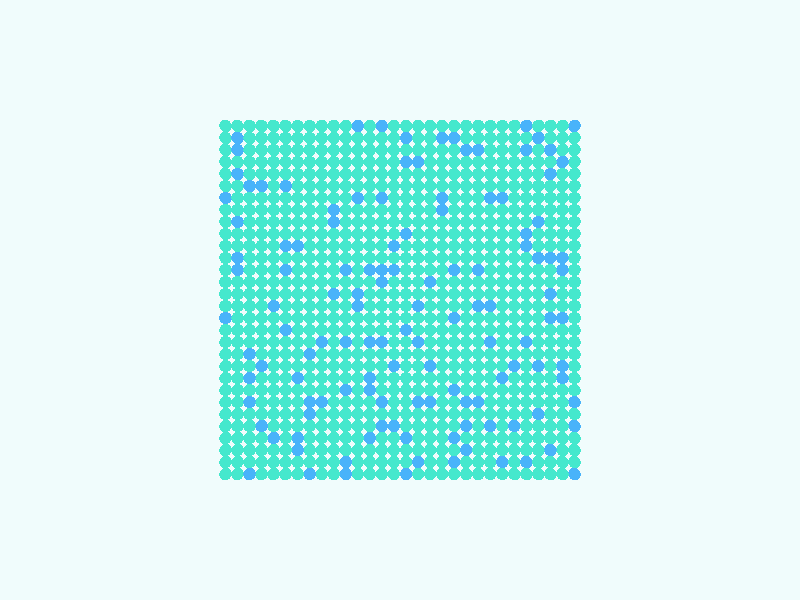 global_settings {
  assumed_gamma 1
}
light_source {
  <-0.6, 1.6, 3.7>*10000
  rgb 1.3
}
camera {
  location <0,0,100>
  look_at <0,0,0>
}
background {
  color rgb < 0.87, 0.97, 0.97 >
}
sphere {
< -29.0, -29.0, 0 >, 1.0

pigment { color rgb < 0.0672080279984042, 0.4511179105363228, 0.9538514574137473 >
}}
sphere {
< -29.0, -27.0, 0 >, 1.0

pigment { color rgb < 0.060099114379618235, 0.8072287647587664, 0.6096528832230496 >
}}
sphere {
< -29.0, -25.0, 0 >, 1.0

pigment { color rgb < 0.060099114379618235, 0.8072287647587664, 0.6096528832230496 >
}}
sphere {
< -29.0, -23.0, 0 >, 1.0

pigment { color rgb < 0.060099114379618235, 0.8072287647587664, 0.6096528832230496 >
}}
sphere {
< -29.0, -21.0, 0 >, 1.0

pigment { color rgb < 0.0672080279984042, 0.4511179105363228, 0.9538514574137473 >
}}
sphere {
< -29.0, -19.0, 0 >, 1.0

pigment { color rgb < 0.060099114379618235, 0.8072287647587664, 0.6096528832230496 >
}}
sphere {
< -29.0, -17.0, 0 >, 1.0

pigment { color rgb < 0.0672080279984042, 0.4511179105363228, 0.9538514574137473 >
}}
sphere {
< -29.0, -15.0, 0 >, 1.0

pigment { color rgb < 0.060099114379618235, 0.8072287647587664, 0.6096528832230496 >
}}
sphere {
< -29.0, -13.0, 0 >, 1.0

pigment { color rgb < 0.060099114379618235, 0.8072287647587664, 0.6096528832230496 >
}}
sphere {
< -29.0, -11.0, 0 >, 1.0

pigment { color rgb < 0.060099114379618235, 0.8072287647587664, 0.6096528832230496 >
}}
sphere {
< -29.0, -9.0, 0 >, 1.0

pigment { color rgb < 0.060099114379618235, 0.8072287647587664, 0.6096528832230496 >
}}
sphere {
< -29.0, -7.0, 0 >, 1.0

pigment { color rgb < 0.060099114379618235, 0.8072287647587664, 0.6096528832230496 >
}}
sphere {
< -29.0, -5.0, 0 >, 1.0

pigment { color rgb < 0.060099114379618235, 0.8072287647587664, 0.6096528832230496 >
}}
sphere {
< -29.0, -3.0, 0 >, 1.0

pigment { color rgb < 0.060099114379618235, 0.8072287647587664, 0.6096528832230496 >
}}
sphere {
< -29.0, -1.0, 0 >, 1.0

pigment { color rgb < 0.060099114379618235, 0.8072287647587664, 0.6096528832230496 >
}}
sphere {
< -29.0, 1.0, 0 >, 1.0

pigment { color rgb < 0.060099114379618235, 0.8072287647587664, 0.6096528832230496 >
}}
sphere {
< -29.0, 3.0, 0 >, 1.0

pigment { color rgb < 0.060099114379618235, 0.8072287647587664, 0.6096528832230496 >
}}
sphere {
< -29.0, 5.0, 0 >, 1.0

pigment { color rgb < 0.060099114379618235, 0.8072287647587664, 0.6096528832230496 >
}}
sphere {
< -29.0, 7.0, 0 >, 1.0

pigment { color rgb < 0.060099114379618235, 0.8072287647587664, 0.6096528832230496 >
}}
sphere {
< -29.0, 9.0, 0 >, 1.0

pigment { color rgb < 0.060099114379618235, 0.8072287647587664, 0.6096528832230496 >
}}
sphere {
< -29.0, 11.0, 0 >, 1.0

pigment { color rgb < 0.060099114379618235, 0.8072287647587664, 0.6096528832230496 >
}}
sphere {
< -29.0, 13.0, 0 >, 1.0

pigment { color rgb < 0.060099114379618235, 0.8072287647587664, 0.6096528832230496 >
}}
sphere {
< -29.0, 15.0, 0 >, 1.0

pigment { color rgb < 0.060099114379618235, 0.8072287647587664, 0.6096528832230496 >
}}
sphere {
< -29.0, 17.0, 0 >, 1.0

pigment { color rgb < 0.060099114379618235, 0.8072287647587664, 0.6096528832230496 >
}}
sphere {
< -29.0, 19.0, 0 >, 1.0

pigment { color rgb < 0.060099114379618235, 0.8072287647587664, 0.6096528832230496 >
}}
sphere {
< -29.0, 21.0, 0 >, 1.0

pigment { color rgb < 0.060099114379618235, 0.8072287647587664, 0.6096528832230496 >
}}
sphere {
< -29.0, 23.0, 0 >, 1.0

pigment { color rgb < 0.060099114379618235, 0.8072287647587664, 0.6096528832230496 >
}}
sphere {
< -29.0, 25.0, 0 >, 1.0

pigment { color rgb < 0.060099114379618235, 0.8072287647587664, 0.6096528832230496 >
}}
sphere {
< -29.0, 27.0, 0 >, 1.0

pigment { color rgb < 0.060099114379618235, 0.8072287647587664, 0.6096528832230496 >
}}
sphere {
< -29.0, 29.0, 0 >, 1.0

pigment { color rgb < 0.0672080279984042, 0.4511179105363228, 0.9538514574137473 >
}}
sphere {
< -27.0, -29.0, 0 >, 1.0

pigment { color rgb < 0.060099114379618235, 0.8072287647587664, 0.6096528832230496 >
}}
sphere {
< -27.0, -27.0, 0 >, 1.0

pigment { color rgb < 0.060099114379618235, 0.8072287647587664, 0.6096528832230496 >
}}
sphere {
< -27.0, -25.0, 0 >, 1.0

pigment { color rgb < 0.060099114379618235, 0.8072287647587664, 0.6096528832230496 >
}}
sphere {
< -27.0, -23.0, 0 >, 1.0

pigment { color rgb < 0.060099114379618235, 0.8072287647587664, 0.6096528832230496 >
}}
sphere {
< -27.0, -21.0, 0 >, 1.0

pigment { color rgb < 0.060099114379618235, 0.8072287647587664, 0.6096528832230496 >
}}
sphere {
< -27.0, -19.0, 0 >, 1.0

pigment { color rgb < 0.060099114379618235, 0.8072287647587664, 0.6096528832230496 >
}}
sphere {
< -27.0, -17.0, 0 >, 1.0

pigment { color rgb < 0.060099114379618235, 0.8072287647587664, 0.6096528832230496 >
}}
sphere {
< -27.0, -15.0, 0 >, 1.0

pigment { color rgb < 0.060099114379618235, 0.8072287647587664, 0.6096528832230496 >
}}
sphere {
< -27.0, -13.0, 0 >, 1.0

pigment { color rgb < 0.0672080279984042, 0.4511179105363228, 0.9538514574137473 >
}}
sphere {
< -27.0, -11.0, 0 >, 1.0

pigment { color rgb < 0.0672080279984042, 0.4511179105363228, 0.9538514574137473 >
}}
sphere {
< -27.0, -9.0, 0 >, 1.0

pigment { color rgb < 0.060099114379618235, 0.8072287647587664, 0.6096528832230496 >
}}
sphere {
< -27.0, -7.0, 0 >, 1.0

pigment { color rgb < 0.060099114379618235, 0.8072287647587664, 0.6096528832230496 >
}}
sphere {
< -27.0, -5.0, 0 >, 1.0

pigment { color rgb < 0.060099114379618235, 0.8072287647587664, 0.6096528832230496 >
}}
sphere {
< -27.0, -3.0, 0 >, 1.0

pigment { color rgb < 0.0672080279984042, 0.4511179105363228, 0.9538514574137473 >
}}
sphere {
< -27.0, -1.0, 0 >, 1.0

pigment { color rgb < 0.060099114379618235, 0.8072287647587664, 0.6096528832230496 >
}}
sphere {
< -27.0, 1.0, 0 >, 1.0

pigment { color rgb < 0.060099114379618235, 0.8072287647587664, 0.6096528832230496 >
}}
sphere {
< -27.0, 3.0, 0 >, 1.0

pigment { color rgb < 0.060099114379618235, 0.8072287647587664, 0.6096528832230496 >
}}
sphere {
< -27.0, 5.0, 0 >, 1.0

pigment { color rgb < 0.0672080279984042, 0.4511179105363228, 0.9538514574137473 >
}}
sphere {
< -27.0, 7.0, 0 >, 1.0

pigment { color rgb < 0.0672080279984042, 0.4511179105363228, 0.9538514574137473 >
}}
sphere {
< -27.0, 9.0, 0 >, 1.0

pigment { color rgb < 0.060099114379618235, 0.8072287647587664, 0.6096528832230496 >
}}
sphere {
< -27.0, 11.0, 0 >, 1.0

pigment { color rgb < 0.060099114379618235, 0.8072287647587664, 0.6096528832230496 >
}}
sphere {
< -27.0, 13.0, 0 >, 1.0

pigment { color rgb < 0.060099114379618235, 0.8072287647587664, 0.6096528832230496 >
}}
sphere {
< -27.0, 15.0, 0 >, 1.0

pigment { color rgb < 0.060099114379618235, 0.8072287647587664, 0.6096528832230496 >
}}
sphere {
< -27.0, 17.0, 0 >, 1.0

pigment { color rgb < 0.060099114379618235, 0.8072287647587664, 0.6096528832230496 >
}}
sphere {
< -27.0, 19.0, 0 >, 1.0

pigment { color rgb < 0.060099114379618235, 0.8072287647587664, 0.6096528832230496 >
}}
sphere {
< -27.0, 21.0, 0 >, 1.0

pigment { color rgb < 0.060099114379618235, 0.8072287647587664, 0.6096528832230496 >
}}
sphere {
< -27.0, 23.0, 0 >, 1.0

pigment { color rgb < 0.0672080279984042, 0.4511179105363228, 0.9538514574137473 >
}}
sphere {
< -27.0, 25.0, 0 >, 1.0

pigment { color rgb < 0.060099114379618235, 0.8072287647587664, 0.6096528832230496 >
}}
sphere {
< -27.0, 27.0, 0 >, 1.0

pigment { color rgb < 0.060099114379618235, 0.8072287647587664, 0.6096528832230496 >
}}
sphere {
< -27.0, 29.0, 0 >, 1.0

pigment { color rgb < 0.060099114379618235, 0.8072287647587664, 0.6096528832230496 >
}}
sphere {
< -25.0, -29.0, 0 >, 1.0

pigment { color rgb < 0.060099114379618235, 0.8072287647587664, 0.6096528832230496 >
}}
sphere {
< -25.0, -27.0, 0 >, 1.0

pigment { color rgb < 0.060099114379618235, 0.8072287647587664, 0.6096528832230496 >
}}
sphere {
< -25.0, -25.0, 0 >, 1.0

pigment { color rgb < 0.0672080279984042, 0.4511179105363228, 0.9538514574137473 >
}}
sphere {
< -25.0, -23.0, 0 >, 1.0

pigment { color rgb < 0.060099114379618235, 0.8072287647587664, 0.6096528832230496 >
}}
sphere {
< -25.0, -21.0, 0 >, 1.0

pigment { color rgb < 0.060099114379618235, 0.8072287647587664, 0.6096528832230496 >
}}
sphere {
< -25.0, -19.0, 0 >, 1.0

pigment { color rgb < 0.060099114379618235, 0.8072287647587664, 0.6096528832230496 >
}}
sphere {
< -25.0, -17.0, 0 >, 1.0

pigment { color rgb < 0.060099114379618235, 0.8072287647587664, 0.6096528832230496 >
}}
sphere {
< -25.0, -15.0, 0 >, 1.0

pigment { color rgb < 0.060099114379618235, 0.8072287647587664, 0.6096528832230496 >
}}
sphere {
< -25.0, -13.0, 0 >, 1.0

pigment { color rgb < 0.060099114379618235, 0.8072287647587664, 0.6096528832230496 >
}}
sphere {
< -25.0, -11.0, 0 >, 1.0

pigment { color rgb < 0.060099114379618235, 0.8072287647587664, 0.6096528832230496 >
}}
sphere {
< -25.0, -9.0, 0 >, 1.0

pigment { color rgb < 0.060099114379618235, 0.8072287647587664, 0.6096528832230496 >
}}
sphere {
< -25.0, -7.0, 0 >, 1.0

pigment { color rgb < 0.060099114379618235, 0.8072287647587664, 0.6096528832230496 >
}}
sphere {
< -25.0, -5.0, 0 >, 1.0

pigment { color rgb < 0.060099114379618235, 0.8072287647587664, 0.6096528832230496 >
}}
sphere {
< -25.0, -3.0, 0 >, 1.0

pigment { color rgb < 0.0672080279984042, 0.4511179105363228, 0.9538514574137473 >
}}
sphere {
< -25.0, -1.0, 0 >, 1.0

pigment { color rgb < 0.060099114379618235, 0.8072287647587664, 0.6096528832230496 >
}}
sphere {
< -25.0, 1.0, 0 >, 1.0

pigment { color rgb < 0.0672080279984042, 0.4511179105363228, 0.9538514574137473 >
}}
sphere {
< -25.0, 3.0, 0 >, 1.0

pigment { color rgb < 0.060099114379618235, 0.8072287647587664, 0.6096528832230496 >
}}
sphere {
< -25.0, 5.0, 0 >, 1.0

pigment { color rgb < 0.060099114379618235, 0.8072287647587664, 0.6096528832230496 >
}}
sphere {
< -25.0, 7.0, 0 >, 1.0

pigment { color rgb < 0.0672080279984042, 0.4511179105363228, 0.9538514574137473 >
}}
sphere {
< -25.0, 9.0, 0 >, 1.0

pigment { color rgb < 0.060099114379618235, 0.8072287647587664, 0.6096528832230496 >
}}
sphere {
< -25.0, 11.0, 0 >, 1.0

pigment { color rgb < 0.060099114379618235, 0.8072287647587664, 0.6096528832230496 >
}}
sphere {
< -25.0, 13.0, 0 >, 1.0

pigment { color rgb < 0.060099114379618235, 0.8072287647587664, 0.6096528832230496 >
}}
sphere {
< -25.0, 15.0, 0 >, 1.0

pigment { color rgb < 0.060099114379618235, 0.8072287647587664, 0.6096528832230496 >
}}
sphere {
< -25.0, 17.0, 0 >, 1.0

pigment { color rgb < 0.060099114379618235, 0.8072287647587664, 0.6096528832230496 >
}}
sphere {
< -25.0, 19.0, 0 >, 1.0

pigment { color rgb < 0.060099114379618235, 0.8072287647587664, 0.6096528832230496 >
}}
sphere {
< -25.0, 21.0, 0 >, 1.0

pigment { color rgb < 0.0672080279984042, 0.4511179105363228, 0.9538514574137473 >
}}
sphere {
< -25.0, 23.0, 0 >, 1.0

pigment { color rgb < 0.060099114379618235, 0.8072287647587664, 0.6096528832230496 >
}}
sphere {
< -25.0, 25.0, 0 >, 1.0

pigment { color rgb < 0.0672080279984042, 0.4511179105363228, 0.9538514574137473 >
}}
sphere {
< -25.0, 27.0, 0 >, 1.0

pigment { color rgb < 0.060099114379618235, 0.8072287647587664, 0.6096528832230496 >
}}
sphere {
< -25.0, 29.0, 0 >, 1.0

pigment { color rgb < 0.060099114379618235, 0.8072287647587664, 0.6096528832230496 >
}}
sphere {
< -23.0, -29.0, 0 >, 1.0

pigment { color rgb < 0.060099114379618235, 0.8072287647587664, 0.6096528832230496 >
}}
sphere {
< -23.0, -27.0, 0 >, 1.0

pigment { color rgb < 0.060099114379618235, 0.8072287647587664, 0.6096528832230496 >
}}
sphere {
< -23.0, -25.0, 0 >, 1.0

pigment { color rgb < 0.060099114379618235, 0.8072287647587664, 0.6096528832230496 >
}}
sphere {
< -23.0, -23.0, 0 >, 1.0

pigment { color rgb < 0.060099114379618235, 0.8072287647587664, 0.6096528832230496 >
}}
sphere {
< -23.0, -21.0, 0 >, 1.0

pigment { color rgb < 0.060099114379618235, 0.8072287647587664, 0.6096528832230496 >
}}
sphere {
< -23.0, -19.0, 0 >, 1.0

pigment { color rgb < 0.0672080279984042, 0.4511179105363228, 0.9538514574137473 >
}}
sphere {
< -23.0, -17.0, 0 >, 1.0

pigment { color rgb < 0.060099114379618235, 0.8072287647587664, 0.6096528832230496 >
}}
sphere {
< -23.0, -15.0, 0 >, 1.0

pigment { color rgb < 0.060099114379618235, 0.8072287647587664, 0.6096528832230496 >
}}
sphere {
< -23.0, -13.0, 0 >, 1.0

pigment { color rgb < 0.060099114379618235, 0.8072287647587664, 0.6096528832230496 >
}}
sphere {
< -23.0, -11.0, 0 >, 1.0

pigment { color rgb < 0.0672080279984042, 0.4511179105363228, 0.9538514574137473 >
}}
sphere {
< -23.0, -9.0, 0 >, 1.0

pigment { color rgb < 0.060099114379618235, 0.8072287647587664, 0.6096528832230496 >
}}
sphere {
< -23.0, -7.0, 0 >, 1.0

pigment { color rgb < 0.060099114379618235, 0.8072287647587664, 0.6096528832230496 >
}}
sphere {
< -23.0, -5.0, 0 >, 1.0

pigment { color rgb < 0.060099114379618235, 0.8072287647587664, 0.6096528832230496 >
}}
sphere {
< -23.0, -3.0, 0 >, 1.0

pigment { color rgb < 0.060099114379618235, 0.8072287647587664, 0.6096528832230496 >
}}
sphere {
< -23.0, -1.0, 0 >, 1.0

pigment { color rgb < 0.060099114379618235, 0.8072287647587664, 0.6096528832230496 >
}}
sphere {
< -23.0, 1.0, 0 >, 1.0

pigment { color rgb < 0.060099114379618235, 0.8072287647587664, 0.6096528832230496 >
}}
sphere {
< -23.0, 3.0, 0 >, 1.0

pigment { color rgb < 0.060099114379618235, 0.8072287647587664, 0.6096528832230496 >
}}
sphere {
< -23.0, 5.0, 0 >, 1.0

pigment { color rgb < 0.060099114379618235, 0.8072287647587664, 0.6096528832230496 >
}}
sphere {
< -23.0, 7.0, 0 >, 1.0

pigment { color rgb < 0.0672080279984042, 0.4511179105363228, 0.9538514574137473 >
}}
sphere {
< -23.0, 9.0, 0 >, 1.0

pigment { color rgb < 0.060099114379618235, 0.8072287647587664, 0.6096528832230496 >
}}
sphere {
< -23.0, 11.0, 0 >, 1.0

pigment { color rgb < 0.060099114379618235, 0.8072287647587664, 0.6096528832230496 >
}}
sphere {
< -23.0, 13.0, 0 >, 1.0

pigment { color rgb < 0.0672080279984042, 0.4511179105363228, 0.9538514574137473 >
}}
sphere {
< -23.0, 15.0, 0 >, 1.0

pigment { color rgb < 0.060099114379618235, 0.8072287647587664, 0.6096528832230496 >
}}
sphere {
< -23.0, 17.0, 0 >, 1.0

pigment { color rgb < 0.060099114379618235, 0.8072287647587664, 0.6096528832230496 >
}}
sphere {
< -23.0, 19.0, 0 >, 1.0

pigment { color rgb < 0.060099114379618235, 0.8072287647587664, 0.6096528832230496 >
}}
sphere {
< -23.0, 21.0, 0 >, 1.0

pigment { color rgb < 0.060099114379618235, 0.8072287647587664, 0.6096528832230496 >
}}
sphere {
< -23.0, 23.0, 0 >, 1.0

pigment { color rgb < 0.060099114379618235, 0.8072287647587664, 0.6096528832230496 >
}}
sphere {
< -23.0, 25.0, 0 >, 1.0

pigment { color rgb < 0.060099114379618235, 0.8072287647587664, 0.6096528832230496 >
}}
sphere {
< -23.0, 27.0, 0 >, 1.0

pigment { color rgb < 0.0672080279984042, 0.4511179105363228, 0.9538514574137473 >
}}
sphere {
< -23.0, 29.0, 0 >, 1.0

pigment { color rgb < 0.060099114379618235, 0.8072287647587664, 0.6096528832230496 >
}}
sphere {
< -21.0, -29.0, 0 >, 1.0

pigment { color rgb < 0.060099114379618235, 0.8072287647587664, 0.6096528832230496 >
}}
sphere {
< -21.0, -27.0, 0 >, 1.0

pigment { color rgb < 0.0672080279984042, 0.4511179105363228, 0.9538514574137473 >
}}
sphere {
< -21.0, -25.0, 0 >, 1.0

pigment { color rgb < 0.060099114379618235, 0.8072287647587664, 0.6096528832230496 >
}}
sphere {
< -21.0, -23.0, 0 >, 1.0

pigment { color rgb < 0.060099114379618235, 0.8072287647587664, 0.6096528832230496 >
}}
sphere {
< -21.0, -21.0, 0 >, 1.0

pigment { color rgb < 0.060099114379618235, 0.8072287647587664, 0.6096528832230496 >
}}
sphere {
< -21.0, -19.0, 0 >, 1.0

pigment { color rgb < 0.060099114379618235, 0.8072287647587664, 0.6096528832230496 >
}}
sphere {
< -21.0, -17.0, 0 >, 1.0

pigment { color rgb < 0.060099114379618235, 0.8072287647587664, 0.6096528832230496 >
}}
sphere {
< -21.0, -15.0, 0 >, 1.0

pigment { color rgb < 0.060099114379618235, 0.8072287647587664, 0.6096528832230496 >
}}
sphere {
< -21.0, -13.0, 0 >, 1.0

pigment { color rgb < 0.060099114379618235, 0.8072287647587664, 0.6096528832230496 >
}}
sphere {
< -21.0, -11.0, 0 >, 1.0

pigment { color rgb < 0.060099114379618235, 0.8072287647587664, 0.6096528832230496 >
}}
sphere {
< -21.0, -9.0, 0 >, 1.0

pigment { color rgb < 0.060099114379618235, 0.8072287647587664, 0.6096528832230496 >
}}
sphere {
< -21.0, -7.0, 0 >, 1.0

pigment { color rgb < 0.0672080279984042, 0.4511179105363228, 0.9538514574137473 >
}}
sphere {
< -21.0, -5.0, 0 >, 1.0

pigment { color rgb < 0.060099114379618235, 0.8072287647587664, 0.6096528832230496 >
}}
sphere {
< -21.0, -3.0, 0 >, 1.0

pigment { color rgb < 0.060099114379618235, 0.8072287647587664, 0.6096528832230496 >
}}
sphere {
< -21.0, -1.0, 0 >, 1.0

pigment { color rgb < 0.060099114379618235, 0.8072287647587664, 0.6096528832230496 >
}}
sphere {
< -21.0, 1.0, 0 >, 1.0

pigment { color rgb < 0.060099114379618235, 0.8072287647587664, 0.6096528832230496 >
}}
sphere {
< -21.0, 3.0, 0 >, 1.0

pigment { color rgb < 0.060099114379618235, 0.8072287647587664, 0.6096528832230496 >
}}
sphere {
< -21.0, 5.0, 0 >, 1.0

pigment { color rgb < 0.060099114379618235, 0.8072287647587664, 0.6096528832230496 >
}}
sphere {
< -21.0, 7.0, 0 >, 1.0

pigment { color rgb < 0.060099114379618235, 0.8072287647587664, 0.6096528832230496 >
}}
sphere {
< -21.0, 9.0, 0 >, 1.0

pigment { color rgb < 0.0672080279984042, 0.4511179105363228, 0.9538514574137473 >
}}
sphere {
< -21.0, 11.0, 0 >, 1.0

pigment { color rgb < 0.0672080279984042, 0.4511179105363228, 0.9538514574137473 >
}}
sphere {
< -21.0, 13.0, 0 >, 1.0

pigment { color rgb < 0.060099114379618235, 0.8072287647587664, 0.6096528832230496 >
}}
sphere {
< -21.0, 15.0, 0 >, 1.0

pigment { color rgb < 0.060099114379618235, 0.8072287647587664, 0.6096528832230496 >
}}
sphere {
< -21.0, 17.0, 0 >, 1.0

pigment { color rgb < 0.060099114379618235, 0.8072287647587664, 0.6096528832230496 >
}}
sphere {
< -21.0, 19.0, 0 >, 1.0

pigment { color rgb < 0.060099114379618235, 0.8072287647587664, 0.6096528832230496 >
}}
sphere {
< -21.0, 21.0, 0 >, 1.0

pigment { color rgb < 0.060099114379618235, 0.8072287647587664, 0.6096528832230496 >
}}
sphere {
< -21.0, 23.0, 0 >, 1.0

pigment { color rgb < 0.060099114379618235, 0.8072287647587664, 0.6096528832230496 >
}}
sphere {
< -21.0, 25.0, 0 >, 1.0

pigment { color rgb < 0.0672080279984042, 0.4511179105363228, 0.9538514574137473 >
}}
sphere {
< -21.0, 27.0, 0 >, 1.0

pigment { color rgb < 0.060099114379618235, 0.8072287647587664, 0.6096528832230496 >
}}
sphere {
< -21.0, 29.0, 0 >, 1.0

pigment { color rgb < 0.0672080279984042, 0.4511179105363228, 0.9538514574137473 >
}}
sphere {
< -19.0, -29.0, 0 >, 1.0

pigment { color rgb < 0.060099114379618235, 0.8072287647587664, 0.6096528832230496 >
}}
sphere {
< -19.0, -27.0, 0 >, 1.0

pigment { color rgb < 0.060099114379618235, 0.8072287647587664, 0.6096528832230496 >
}}
sphere {
< -19.0, -25.0, 0 >, 1.0

pigment { color rgb < 0.060099114379618235, 0.8072287647587664, 0.6096528832230496 >
}}
sphere {
< -19.0, -23.0, 0 >, 1.0

pigment { color rgb < 0.060099114379618235, 0.8072287647587664, 0.6096528832230496 >
}}
sphere {
< -19.0, -21.0, 0 >, 1.0

pigment { color rgb < 0.0672080279984042, 0.4511179105363228, 0.9538514574137473 >
}}
sphere {
< -19.0, -19.0, 0 >, 1.0

pigment { color rgb < 0.060099114379618235, 0.8072287647587664, 0.6096528832230496 >
}}
sphere {
< -19.0, -17.0, 0 >, 1.0

pigment { color rgb < 0.060099114379618235, 0.8072287647587664, 0.6096528832230496 >
}}
sphere {
< -19.0, -15.0, 0 >, 1.0

pigment { color rgb < 0.060099114379618235, 0.8072287647587664, 0.6096528832230496 >
}}
sphere {
< -19.0, -13.0, 0 >, 1.0

pigment { color rgb < 0.060099114379618235, 0.8072287647587664, 0.6096528832230496 >
}}
sphere {
< -19.0, -11.0, 0 >, 1.0

pigment { color rgb < 0.0672080279984042, 0.4511179105363228, 0.9538514574137473 >
}}
sphere {
< -19.0, -9.0, 0 >, 1.0

pigment { color rgb < 0.060099114379618235, 0.8072287647587664, 0.6096528832230496 >
}}
sphere {
< -19.0, -7.0, 0 >, 1.0

pigment { color rgb < 0.060099114379618235, 0.8072287647587664, 0.6096528832230496 >
}}
sphere {
< -19.0, -5.0, 0 >, 1.0

pigment { color rgb < 0.060099114379618235, 0.8072287647587664, 0.6096528832230496 >
}}
sphere {
< -19.0, -3.0, 0 >, 1.0

pigment { color rgb < 0.060099114379618235, 0.8072287647587664, 0.6096528832230496 >
}}
sphere {
< -19.0, -1.0, 0 >, 1.0

pigment { color rgb < 0.060099114379618235, 0.8072287647587664, 0.6096528832230496 >
}}
sphere {
< -19.0, 1.0, 0 >, 1.0

pigment { color rgb < 0.060099114379618235, 0.8072287647587664, 0.6096528832230496 >
}}
sphere {
< -19.0, 3.0, 0 >, 1.0

pigment { color rgb < 0.060099114379618235, 0.8072287647587664, 0.6096528832230496 >
}}
sphere {
< -19.0, 5.0, 0 >, 1.0

pigment { color rgb < 0.060099114379618235, 0.8072287647587664, 0.6096528832230496 >
}}
sphere {
< -19.0, 7.0, 0 >, 1.0

pigment { color rgb < 0.060099114379618235, 0.8072287647587664, 0.6096528832230496 >
}}
sphere {
< -19.0, 9.0, 0 >, 1.0

pigment { color rgb < 0.060099114379618235, 0.8072287647587664, 0.6096528832230496 >
}}
sphere {
< -19.0, 11.0, 0 >, 1.0

pigment { color rgb < 0.060099114379618235, 0.8072287647587664, 0.6096528832230496 >
}}
sphere {
< -19.0, 13.0, 0 >, 1.0

pigment { color rgb < 0.060099114379618235, 0.8072287647587664, 0.6096528832230496 >
}}
sphere {
< -19.0, 15.0, 0 >, 1.0

pigment { color rgb < 0.060099114379618235, 0.8072287647587664, 0.6096528832230496 >
}}
sphere {
< -19.0, 17.0, 0 >, 1.0

pigment { color rgb < 0.060099114379618235, 0.8072287647587664, 0.6096528832230496 >
}}
sphere {
< -19.0, 19.0, 0 >, 1.0

pigment { color rgb < 0.060099114379618235, 0.8072287647587664, 0.6096528832230496 >
}}
sphere {
< -19.0, 21.0, 0 >, 1.0

pigment { color rgb < 0.060099114379618235, 0.8072287647587664, 0.6096528832230496 >
}}
sphere {
< -19.0, 23.0, 0 >, 1.0

pigment { color rgb < 0.060099114379618235, 0.8072287647587664, 0.6096528832230496 >
}}
sphere {
< -19.0, 25.0, 0 >, 1.0

pigment { color rgb < 0.060099114379618235, 0.8072287647587664, 0.6096528832230496 >
}}
sphere {
< -19.0, 27.0, 0 >, 1.0

pigment { color rgb < 0.060099114379618235, 0.8072287647587664, 0.6096528832230496 >
}}
sphere {
< -19.0, 29.0, 0 >, 1.0

pigment { color rgb < 0.060099114379618235, 0.8072287647587664, 0.6096528832230496 >
}}
sphere {
< -17.0, -29.0, 0 >, 1.0

pigment { color rgb < 0.060099114379618235, 0.8072287647587664, 0.6096528832230496 >
}}
sphere {
< -17.0, -27.0, 0 >, 1.0

pigment { color rgb < 0.0672080279984042, 0.4511179105363228, 0.9538514574137473 >
}}
sphere {
< -17.0, -25.0, 0 >, 1.0

pigment { color rgb < 0.060099114379618235, 0.8072287647587664, 0.6096528832230496 >
}}
sphere {
< -17.0, -23.0, 0 >, 1.0

pigment { color rgb < 0.060099114379618235, 0.8072287647587664, 0.6096528832230496 >
}}
sphere {
< -17.0, -21.0, 0 >, 1.0

pigment { color rgb < 0.060099114379618235, 0.8072287647587664, 0.6096528832230496 >
}}
sphere {
< -17.0, -19.0, 0 >, 1.0

pigment { color rgb < 0.060099114379618235, 0.8072287647587664, 0.6096528832230496 >
}}
sphere {
< -17.0, -17.0, 0 >, 1.0

pigment { color rgb < 0.060099114379618235, 0.8072287647587664, 0.6096528832230496 >
}}
sphere {
< -17.0, -15.0, 0 >, 1.0

pigment { color rgb < 0.060099114379618235, 0.8072287647587664, 0.6096528832230496 >
}}
sphere {
< -17.0, -13.0, 0 >, 1.0

pigment { color rgb < 0.0672080279984042, 0.4511179105363228, 0.9538514574137473 >
}}
sphere {
< -17.0, -11.0, 0 >, 1.0

pigment { color rgb < 0.060099114379618235, 0.8072287647587664, 0.6096528832230496 >
}}
sphere {
< -17.0, -9.0, 0 >, 1.0

pigment { color rgb < 0.060099114379618235, 0.8072287647587664, 0.6096528832230496 >
}}
sphere {
< -17.0, -7.0, 0 >, 1.0

pigment { color rgb < 0.060099114379618235, 0.8072287647587664, 0.6096528832230496 >
}}
sphere {
< -17.0, -5.0, 0 >, 1.0

pigment { color rgb < 0.060099114379618235, 0.8072287647587664, 0.6096528832230496 >
}}
sphere {
< -17.0, -3.0, 0 >, 1.0

pigment { color rgb < 0.060099114379618235, 0.8072287647587664, 0.6096528832230496 >
}}
sphere {
< -17.0, -1.0, 0 >, 1.0

pigment { color rgb < 0.060099114379618235, 0.8072287647587664, 0.6096528832230496 >
}}
sphere {
< -17.0, 1.0, 0 >, 1.0

pigment { color rgb < 0.060099114379618235, 0.8072287647587664, 0.6096528832230496 >
}}
sphere {
< -17.0, 3.0, 0 >, 1.0

pigment { color rgb < 0.060099114379618235, 0.8072287647587664, 0.6096528832230496 >
}}
sphere {
< -17.0, 5.0, 0 >, 1.0

pigment { color rgb < 0.060099114379618235, 0.8072287647587664, 0.6096528832230496 >
}}
sphere {
< -17.0, 7.0, 0 >, 1.0

pigment { color rgb < 0.060099114379618235, 0.8072287647587664, 0.6096528832230496 >
}}
sphere {
< -17.0, 9.0, 0 >, 1.0

pigment { color rgb < 0.060099114379618235, 0.8072287647587664, 0.6096528832230496 >
}}
sphere {
< -17.0, 11.0, 0 >, 1.0

pigment { color rgb < 0.060099114379618235, 0.8072287647587664, 0.6096528832230496 >
}}
sphere {
< -17.0, 13.0, 0 >, 1.0

pigment { color rgb < 0.060099114379618235, 0.8072287647587664, 0.6096528832230496 >
}}
sphere {
< -17.0, 15.0, 0 >, 1.0

pigment { color rgb < 0.060099114379618235, 0.8072287647587664, 0.6096528832230496 >
}}
sphere {
< -17.0, 17.0, 0 >, 1.0

pigment { color rgb < 0.0672080279984042, 0.4511179105363228, 0.9538514574137473 >
}}
sphere {
< -17.0, 19.0, 0 >, 1.0

pigment { color rgb < 0.060099114379618235, 0.8072287647587664, 0.6096528832230496 >
}}
sphere {
< -17.0, 21.0, 0 >, 1.0

pigment { color rgb < 0.060099114379618235, 0.8072287647587664, 0.6096528832230496 >
}}
sphere {
< -17.0, 23.0, 0 >, 1.0

pigment { color rgb < 0.060099114379618235, 0.8072287647587664, 0.6096528832230496 >
}}
sphere {
< -17.0, 25.0, 0 >, 1.0

pigment { color rgb < 0.060099114379618235, 0.8072287647587664, 0.6096528832230496 >
}}
sphere {
< -17.0, 27.0, 0 >, 1.0

pigment { color rgb < 0.060099114379618235, 0.8072287647587664, 0.6096528832230496 >
}}
sphere {
< -17.0, 29.0, 0 >, 1.0

pigment { color rgb < 0.060099114379618235, 0.8072287647587664, 0.6096528832230496 >
}}
sphere {
< -15.0, -29.0, 0 >, 1.0

pigment { color rgb < 0.060099114379618235, 0.8072287647587664, 0.6096528832230496 >
}}
sphere {
< -15.0, -27.0, 0 >, 1.0

pigment { color rgb < 0.060099114379618235, 0.8072287647587664, 0.6096528832230496 >
}}
sphere {
< -15.0, -25.0, 0 >, 1.0

pigment { color rgb < 0.060099114379618235, 0.8072287647587664, 0.6096528832230496 >
}}
sphere {
< -15.0, -23.0, 0 >, 1.0

pigment { color rgb < 0.060099114379618235, 0.8072287647587664, 0.6096528832230496 >
}}
sphere {
< -15.0, -21.0, 0 >, 1.0

pigment { color rgb < 0.0672080279984042, 0.4511179105363228, 0.9538514574137473 >
}}
sphere {
< -15.0, -19.0, 0 >, 1.0

pigment { color rgb < 0.060099114379618235, 0.8072287647587664, 0.6096528832230496 >
}}
sphere {
< -15.0, -17.0, 0 >, 1.0

pigment { color rgb < 0.060099114379618235, 0.8072287647587664, 0.6096528832230496 >
}}
sphere {
< -15.0, -15.0, 0 >, 1.0

pigment { color rgb < 0.060099114379618235, 0.8072287647587664, 0.6096528832230496 >
}}
sphere {
< -15.0, -13.0, 0 >, 1.0

pigment { color rgb < 0.060099114379618235, 0.8072287647587664, 0.6096528832230496 >
}}
sphere {
< -15.0, -11.0, 0 >, 1.0

pigment { color rgb < 0.060099114379618235, 0.8072287647587664, 0.6096528832230496 >
}}
sphere {
< -15.0, -9.0, 0 >, 1.0

pigment { color rgb < 0.060099114379618235, 0.8072287647587664, 0.6096528832230496 >
}}
sphere {
< -15.0, -7.0, 0 >, 1.0

pigment { color rgb < 0.0672080279984042, 0.4511179105363228, 0.9538514574137473 >
}}
sphere {
< -15.0, -5.0, 0 >, 1.0

pigment { color rgb < 0.060099114379618235, 0.8072287647587664, 0.6096528832230496 >
}}
sphere {
< -15.0, -3.0, 0 >, 1.0

pigment { color rgb < 0.060099114379618235, 0.8072287647587664, 0.6096528832230496 >
}}
sphere {
< -15.0, -1.0, 0 >, 1.0

pigment { color rgb < 0.0672080279984042, 0.4511179105363228, 0.9538514574137473 >
}}
sphere {
< -15.0, 1.0, 0 >, 1.0

pigment { color rgb < 0.060099114379618235, 0.8072287647587664, 0.6096528832230496 >
}}
sphere {
< -15.0, 3.0, 0 >, 1.0

pigment { color rgb < 0.060099114379618235, 0.8072287647587664, 0.6096528832230496 >
}}
sphere {
< -15.0, 5.0, 0 >, 1.0

pigment { color rgb < 0.060099114379618235, 0.8072287647587664, 0.6096528832230496 >
}}
sphere {
< -15.0, 7.0, 0 >, 1.0

pigment { color rgb < 0.060099114379618235, 0.8072287647587664, 0.6096528832230496 >
}}
sphere {
< -15.0, 9.0, 0 >, 1.0

pigment { color rgb < 0.060099114379618235, 0.8072287647587664, 0.6096528832230496 >
}}
sphere {
< -15.0, 11.0, 0 >, 1.0

pigment { color rgb < 0.060099114379618235, 0.8072287647587664, 0.6096528832230496 >
}}
sphere {
< -15.0, 13.0, 0 >, 1.0

pigment { color rgb < 0.060099114379618235, 0.8072287647587664, 0.6096528832230496 >
}}
sphere {
< -15.0, 15.0, 0 >, 1.0

pigment { color rgb < 0.060099114379618235, 0.8072287647587664, 0.6096528832230496 >
}}
sphere {
< -15.0, 17.0, 0 >, 1.0

pigment { color rgb < 0.0672080279984042, 0.4511179105363228, 0.9538514574137473 >
}}
sphere {
< -15.0, 19.0, 0 >, 1.0

pigment { color rgb < 0.060099114379618235, 0.8072287647587664, 0.6096528832230496 >
}}
sphere {
< -15.0, 21.0, 0 >, 1.0

pigment { color rgb < 0.060099114379618235, 0.8072287647587664, 0.6096528832230496 >
}}
sphere {
< -15.0, 23.0, 0 >, 1.0

pigment { color rgb < 0.060099114379618235, 0.8072287647587664, 0.6096528832230496 >
}}
sphere {
< -15.0, 25.0, 0 >, 1.0

pigment { color rgb < 0.060099114379618235, 0.8072287647587664, 0.6096528832230496 >
}}
sphere {
< -15.0, 27.0, 0 >, 1.0

pigment { color rgb < 0.060099114379618235, 0.8072287647587664, 0.6096528832230496 >
}}
sphere {
< -15.0, 29.0, 0 >, 1.0

pigment { color rgb < 0.060099114379618235, 0.8072287647587664, 0.6096528832230496 >
}}
sphere {
< -13.0, -29.0, 0 >, 1.0

pigment { color rgb < 0.060099114379618235, 0.8072287647587664, 0.6096528832230496 >
}}
sphere {
< -13.0, -27.0, 0 >, 1.0

pigment { color rgb < 0.060099114379618235, 0.8072287647587664, 0.6096528832230496 >
}}
sphere {
< -13.0, -25.0, 0 >, 1.0

pigment { color rgb < 0.060099114379618235, 0.8072287647587664, 0.6096528832230496 >
}}
sphere {
< -13.0, -23.0, 0 >, 1.0

pigment { color rgb < 0.060099114379618235, 0.8072287647587664, 0.6096528832230496 >
}}
sphere {
< -13.0, -21.0, 0 >, 1.0

pigment { color rgb < 0.060099114379618235, 0.8072287647587664, 0.6096528832230496 >
}}
sphere {
< -13.0, -19.0, 0 >, 1.0

pigment { color rgb < 0.060099114379618235, 0.8072287647587664, 0.6096528832230496 >
}}
sphere {
< -13.0, -17.0, 0 >, 1.0

pigment { color rgb < 0.0672080279984042, 0.4511179105363228, 0.9538514574137473 >
}}
sphere {
< -13.0, -15.0, 0 >, 1.0

pigment { color rgb < 0.060099114379618235, 0.8072287647587664, 0.6096528832230496 >
}}
sphere {
< -13.0, -13.0, 0 >, 1.0

pigment { color rgb < 0.060099114379618235, 0.8072287647587664, 0.6096528832230496 >
}}
sphere {
< -13.0, -11.0, 0 >, 1.0

pigment { color rgb < 0.060099114379618235, 0.8072287647587664, 0.6096528832230496 >
}}
sphere {
< -13.0, -9.0, 0 >, 1.0

pigment { color rgb < 0.060099114379618235, 0.8072287647587664, 0.6096528832230496 >
}}
sphere {
< -13.0, -7.0, 0 >, 1.0

pigment { color rgb < 0.060099114379618235, 0.8072287647587664, 0.6096528832230496 >
}}
sphere {
< -13.0, -5.0, 0 >, 1.0

pigment { color rgb < 0.060099114379618235, 0.8072287647587664, 0.6096528832230496 >
}}
sphere {
< -13.0, -3.0, 0 >, 1.0

pigment { color rgb < 0.060099114379618235, 0.8072287647587664, 0.6096528832230496 >
}}
sphere {
< -13.0, -1.0, 0 >, 1.0

pigment { color rgb < 0.0672080279984042, 0.4511179105363228, 0.9538514574137473 >
}}
sphere {
< -13.0, 1.0, 0 >, 1.0

pigment { color rgb < 0.060099114379618235, 0.8072287647587664, 0.6096528832230496 >
}}
sphere {
< -13.0, 3.0, 0 >, 1.0

pigment { color rgb < 0.060099114379618235, 0.8072287647587664, 0.6096528832230496 >
}}
sphere {
< -13.0, 5.0, 0 >, 1.0

pigment { color rgb < 0.0672080279984042, 0.4511179105363228, 0.9538514574137473 >
}}
sphere {
< -13.0, 7.0, 0 >, 1.0

pigment { color rgb < 0.060099114379618235, 0.8072287647587664, 0.6096528832230496 >
}}
sphere {
< -13.0, 9.0, 0 >, 1.0

pigment { color rgb < 0.060099114379618235, 0.8072287647587664, 0.6096528832230496 >
}}
sphere {
< -13.0, 11.0, 0 >, 1.0

pigment { color rgb < 0.060099114379618235, 0.8072287647587664, 0.6096528832230496 >
}}
sphere {
< -13.0, 13.0, 0 >, 1.0

pigment { color rgb < 0.060099114379618235, 0.8072287647587664, 0.6096528832230496 >
}}
sphere {
< -13.0, 15.0, 0 >, 1.0

pigment { color rgb < 0.060099114379618235, 0.8072287647587664, 0.6096528832230496 >
}}
sphere {
< -13.0, 17.0, 0 >, 1.0

pigment { color rgb < 0.060099114379618235, 0.8072287647587664, 0.6096528832230496 >
}}
sphere {
< -13.0, 19.0, 0 >, 1.0

pigment { color rgb < 0.060099114379618235, 0.8072287647587664, 0.6096528832230496 >
}}
sphere {
< -13.0, 21.0, 0 >, 1.0

pigment { color rgb < 0.060099114379618235, 0.8072287647587664, 0.6096528832230496 >
}}
sphere {
< -13.0, 23.0, 0 >, 1.0

pigment { color rgb < 0.060099114379618235, 0.8072287647587664, 0.6096528832230496 >
}}
sphere {
< -13.0, 25.0, 0 >, 1.0

pigment { color rgb < 0.0672080279984042, 0.4511179105363228, 0.9538514574137473 >
}}
sphere {
< -13.0, 27.0, 0 >, 1.0

pigment { color rgb < 0.060099114379618235, 0.8072287647587664, 0.6096528832230496 >
}}
sphere {
< -13.0, 29.0, 0 >, 1.0

pigment { color rgb < 0.060099114379618235, 0.8072287647587664, 0.6096528832230496 >
}}
sphere {
< -11.0, -29.0, 0 >, 1.0

pigment { color rgb < 0.060099114379618235, 0.8072287647587664, 0.6096528832230496 >
}}
sphere {
< -11.0, -27.0, 0 >, 1.0

pigment { color rgb < 0.060099114379618235, 0.8072287647587664, 0.6096528832230496 >
}}
sphere {
< -11.0, -25.0, 0 >, 1.0

pigment { color rgb < 0.0672080279984042, 0.4511179105363228, 0.9538514574137473 >
}}
sphere {
< -11.0, -23.0, 0 >, 1.0

pigment { color rgb < 0.060099114379618235, 0.8072287647587664, 0.6096528832230496 >
}}
sphere {
< -11.0, -21.0, 0 >, 1.0

pigment { color rgb < 0.0672080279984042, 0.4511179105363228, 0.9538514574137473 >
}}
sphere {
< -11.0, -19.0, 0 >, 1.0

pigment { color rgb < 0.060099114379618235, 0.8072287647587664, 0.6096528832230496 >
}}
sphere {
< -11.0, -17.0, 0 >, 1.0

pigment { color rgb < 0.0672080279984042, 0.4511179105363228, 0.9538514574137473 >
}}
sphere {
< -11.0, -15.0, 0 >, 1.0

pigment { color rgb < 0.060099114379618235, 0.8072287647587664, 0.6096528832230496 >
}}
sphere {
< -11.0, -13.0, 0 >, 1.0

pigment { color rgb < 0.060099114379618235, 0.8072287647587664, 0.6096528832230496 >
}}
sphere {
< -11.0, -11.0, 0 >, 1.0

pigment { color rgb < 0.060099114379618235, 0.8072287647587664, 0.6096528832230496 >
}}
sphere {
< -11.0, -9.0, 0 >, 1.0

pigment { color rgb < 0.060099114379618235, 0.8072287647587664, 0.6096528832230496 >
}}
sphere {
< -11.0, -7.0, 0 >, 1.0

pigment { color rgb < 0.060099114379618235, 0.8072287647587664, 0.6096528832230496 >
}}
sphere {
< -11.0, -5.0, 0 >, 1.0

pigment { color rgb < 0.060099114379618235, 0.8072287647587664, 0.6096528832230496 >
}}
sphere {
< -11.0, -3.0, 0 >, 1.0

pigment { color rgb < 0.060099114379618235, 0.8072287647587664, 0.6096528832230496 >
}}
sphere {
< -11.0, -1.0, 0 >, 1.0

pigment { color rgb < 0.060099114379618235, 0.8072287647587664, 0.6096528832230496 >
}}
sphere {
< -11.0, 1.0, 0 >, 1.0

pigment { color rgb < 0.060099114379618235, 0.8072287647587664, 0.6096528832230496 >
}}
sphere {
< -11.0, 3.0, 0 >, 1.0

pigment { color rgb < 0.060099114379618235, 0.8072287647587664, 0.6096528832230496 >
}}
sphere {
< -11.0, 5.0, 0 >, 1.0

pigment { color rgb < 0.060099114379618235, 0.8072287647587664, 0.6096528832230496 >
}}
sphere {
< -11.0, 7.0, 0 >, 1.0

pigment { color rgb < 0.060099114379618235, 0.8072287647587664, 0.6096528832230496 >
}}
sphere {
< -11.0, 9.0, 0 >, 1.0

pigment { color rgb < 0.060099114379618235, 0.8072287647587664, 0.6096528832230496 >
}}
sphere {
< -11.0, 11.0, 0 >, 1.0

pigment { color rgb < 0.060099114379618235, 0.8072287647587664, 0.6096528832230496 >
}}
sphere {
< -11.0, 13.0, 0 >, 1.0

pigment { color rgb < 0.060099114379618235, 0.8072287647587664, 0.6096528832230496 >
}}
sphere {
< -11.0, 15.0, 0 >, 1.0

pigment { color rgb < 0.060099114379618235, 0.8072287647587664, 0.6096528832230496 >
}}
sphere {
< -11.0, 17.0, 0 >, 1.0

pigment { color rgb < 0.060099114379618235, 0.8072287647587664, 0.6096528832230496 >
}}
sphere {
< -11.0, 19.0, 0 >, 1.0

pigment { color rgb < 0.060099114379618235, 0.8072287647587664, 0.6096528832230496 >
}}
sphere {
< -11.0, 21.0, 0 >, 1.0

pigment { color rgb < 0.060099114379618235, 0.8072287647587664, 0.6096528832230496 >
}}
sphere {
< -11.0, 23.0, 0 >, 1.0

pigment { color rgb < 0.060099114379618235, 0.8072287647587664, 0.6096528832230496 >
}}
sphere {
< -11.0, 25.0, 0 >, 1.0

pigment { color rgb < 0.0672080279984042, 0.4511179105363228, 0.9538514574137473 >
}}
sphere {
< -11.0, 27.0, 0 >, 1.0

pigment { color rgb < 0.060099114379618235, 0.8072287647587664, 0.6096528832230496 >
}}
sphere {
< -11.0, 29.0, 0 >, 1.0

pigment { color rgb < 0.060099114379618235, 0.8072287647587664, 0.6096528832230496 >
}}
sphere {
< -9.0, -29.0, 0 >, 1.0

pigment { color rgb < 0.060099114379618235, 0.8072287647587664, 0.6096528832230496 >
}}
sphere {
< -9.0, -27.0, 0 >, 1.0

pigment { color rgb < 0.0672080279984042, 0.4511179105363228, 0.9538514574137473 >
}}
sphere {
< -9.0, -25.0, 0 >, 1.0

pigment { color rgb < 0.060099114379618235, 0.8072287647587664, 0.6096528832230496 >
}}
sphere {
< -9.0, -23.0, 0 >, 1.0

pigment { color rgb < 0.0672080279984042, 0.4511179105363228, 0.9538514574137473 >
}}
sphere {
< -9.0, -21.0, 0 >, 1.0

pigment { color rgb < 0.060099114379618235, 0.8072287647587664, 0.6096528832230496 >
}}
sphere {
< -9.0, -19.0, 0 >, 1.0

pigment { color rgb < 0.060099114379618235, 0.8072287647587664, 0.6096528832230496 >
}}
sphere {
< -9.0, -17.0, 0 >, 1.0

pigment { color rgb < 0.060099114379618235, 0.8072287647587664, 0.6096528832230496 >
}}
sphere {
< -9.0, -15.0, 0 >, 1.0

pigment { color rgb < 0.0672080279984042, 0.4511179105363228, 0.9538514574137473 >
}}
sphere {
< -9.0, -13.0, 0 >, 1.0

pigment { color rgb < 0.060099114379618235, 0.8072287647587664, 0.6096528832230496 >
}}
sphere {
< -9.0, -11.0, 0 >, 1.0

pigment { color rgb < 0.060099114379618235, 0.8072287647587664, 0.6096528832230496 >
}}
sphere {
< -9.0, -9.0, 0 >, 1.0

pigment { color rgb < 0.060099114379618235, 0.8072287647587664, 0.6096528832230496 >
}}
sphere {
< -9.0, -7.0, 0 >, 1.0

pigment { color rgb < 0.060099114379618235, 0.8072287647587664, 0.6096528832230496 >
}}
sphere {
< -9.0, -5.0, 0 >, 1.0

pigment { color rgb < 0.060099114379618235, 0.8072287647587664, 0.6096528832230496 >
}}
sphere {
< -9.0, -3.0, 0 >, 1.0

pigment { color rgb < 0.0672080279984042, 0.4511179105363228, 0.9538514574137473 >
}}
sphere {
< -9.0, -1.0, 0 >, 1.0

pigment { color rgb < 0.060099114379618235, 0.8072287647587664, 0.6096528832230496 >
}}
sphere {
< -9.0, 1.0, 0 >, 1.0

pigment { color rgb < 0.060099114379618235, 0.8072287647587664, 0.6096528832230496 >
}}
sphere {
< -9.0, 3.0, 0 >, 1.0

pigment { color rgb < 0.060099114379618235, 0.8072287647587664, 0.6096528832230496 >
}}
sphere {
< -9.0, 5.0, 0 >, 1.0

pigment { color rgb < 0.0672080279984042, 0.4511179105363228, 0.9538514574137473 >
}}
sphere {
< -9.0, 7.0, 0 >, 1.0

pigment { color rgb < 0.060099114379618235, 0.8072287647587664, 0.6096528832230496 >
}}
sphere {
< -9.0, 9.0, 0 >, 1.0

pigment { color rgb < 0.060099114379618235, 0.8072287647587664, 0.6096528832230496 >
}}
sphere {
< -9.0, 11.0, 0 >, 1.0

pigment { color rgb < 0.060099114379618235, 0.8072287647587664, 0.6096528832230496 >
}}
sphere {
< -9.0, 13.0, 0 >, 1.0

pigment { color rgb < 0.060099114379618235, 0.8072287647587664, 0.6096528832230496 >
}}
sphere {
< -9.0, 15.0, 0 >, 1.0

pigment { color rgb < 0.060099114379618235, 0.8072287647587664, 0.6096528832230496 >
}}
sphere {
< -9.0, 17.0, 0 >, 1.0

pigment { color rgb < 0.060099114379618235, 0.8072287647587664, 0.6096528832230496 >
}}
sphere {
< -9.0, 19.0, 0 >, 1.0

pigment { color rgb < 0.060099114379618235, 0.8072287647587664, 0.6096528832230496 >
}}
sphere {
< -9.0, 21.0, 0 >, 1.0

pigment { color rgb < 0.060099114379618235, 0.8072287647587664, 0.6096528832230496 >
}}
sphere {
< -9.0, 23.0, 0 >, 1.0

pigment { color rgb < 0.060099114379618235, 0.8072287647587664, 0.6096528832230496 >
}}
sphere {
< -9.0, 25.0, 0 >, 1.0

pigment { color rgb < 0.060099114379618235, 0.8072287647587664, 0.6096528832230496 >
}}
sphere {
< -9.0, 27.0, 0 >, 1.0

pigment { color rgb < 0.0672080279984042, 0.4511179105363228, 0.9538514574137473 >
}}
sphere {
< -9.0, 29.0, 0 >, 1.0

pigment { color rgb < 0.060099114379618235, 0.8072287647587664, 0.6096528832230496 >
}}
sphere {
< -7.0, -29.0, 0 >, 1.0

pigment { color rgb < 0.060099114379618235, 0.8072287647587664, 0.6096528832230496 >
}}
sphere {
< -7.0, -27.0, 0 >, 1.0

pigment { color rgb < 0.060099114379618235, 0.8072287647587664, 0.6096528832230496 >
}}
sphere {
< -7.0, -25.0, 0 >, 1.0

pigment { color rgb < 0.060099114379618235, 0.8072287647587664, 0.6096528832230496 >
}}
sphere {
< -7.0, -23.0, 0 >, 1.0

pigment { color rgb < 0.060099114379618235, 0.8072287647587664, 0.6096528832230496 >
}}
sphere {
< -7.0, -21.0, 0 >, 1.0

pigment { color rgb < 0.060099114379618235, 0.8072287647587664, 0.6096528832230496 >
}}
sphere {
< -7.0, -19.0, 0 >, 1.0

pigment { color rgb < 0.060099114379618235, 0.8072287647587664, 0.6096528832230496 >
}}
sphere {
< -7.0, -17.0, 0 >, 1.0

pigment { color rgb < 0.060099114379618235, 0.8072287647587664, 0.6096528832230496 >
}}
sphere {
< -7.0, -15.0, 0 >, 1.0

pigment { color rgb < 0.060099114379618235, 0.8072287647587664, 0.6096528832230496 >
}}
sphere {
< -7.0, -13.0, 0 >, 1.0

pigment { color rgb < 0.060099114379618235, 0.8072287647587664, 0.6096528832230496 >
}}
sphere {
< -7.0, -11.0, 0 >, 1.0

pigment { color rgb < 0.060099114379618235, 0.8072287647587664, 0.6096528832230496 >
}}
sphere {
< -7.0, -9.0, 0 >, 1.0

pigment { color rgb < 0.060099114379618235, 0.8072287647587664, 0.6096528832230496 >
}}
sphere {
< -7.0, -7.0, 0 >, 1.0

pigment { color rgb < 0.060099114379618235, 0.8072287647587664, 0.6096528832230496 >
}}
sphere {
< -7.0, -5.0, 0 >, 1.0

pigment { color rgb < 0.060099114379618235, 0.8072287647587664, 0.6096528832230496 >
}}
sphere {
< -7.0, -3.0, 0 >, 1.0

pigment { color rgb < 0.060099114379618235, 0.8072287647587664, 0.6096528832230496 >
}}
sphere {
< -7.0, -1.0, 0 >, 1.0

pigment { color rgb < 0.060099114379618235, 0.8072287647587664, 0.6096528832230496 >
}}
sphere {
< -7.0, 1.0, 0 >, 1.0

pigment { color rgb < 0.060099114379618235, 0.8072287647587664, 0.6096528832230496 >
}}
sphere {
< -7.0, 3.0, 0 >, 1.0

pigment { color rgb < 0.060099114379618235, 0.8072287647587664, 0.6096528832230496 >
}}
sphere {
< -7.0, 5.0, 0 >, 1.0

pigment { color rgb < 0.060099114379618235, 0.8072287647587664, 0.6096528832230496 >
}}
sphere {
< -7.0, 7.0, 0 >, 1.0

pigment { color rgb < 0.060099114379618235, 0.8072287647587664, 0.6096528832230496 >
}}
sphere {
< -7.0, 9.0, 0 >, 1.0

pigment { color rgb < 0.060099114379618235, 0.8072287647587664, 0.6096528832230496 >
}}
sphere {
< -7.0, 11.0, 0 >, 1.0

pigment { color rgb < 0.060099114379618235, 0.8072287647587664, 0.6096528832230496 >
}}
sphere {
< -7.0, 13.0, 0 >, 1.0

pigment { color rgb < 0.060099114379618235, 0.8072287647587664, 0.6096528832230496 >
}}
sphere {
< -7.0, 15.0, 0 >, 1.0

pigment { color rgb < 0.0672080279984042, 0.4511179105363228, 0.9538514574137473 >
}}
sphere {
< -7.0, 17.0, 0 >, 1.0

pigment { color rgb < 0.0672080279984042, 0.4511179105363228, 0.9538514574137473 >
}}
sphere {
< -7.0, 19.0, 0 >, 1.0

pigment { color rgb < 0.060099114379618235, 0.8072287647587664, 0.6096528832230496 >
}}
sphere {
< -7.0, 21.0, 0 >, 1.0

pigment { color rgb < 0.060099114379618235, 0.8072287647587664, 0.6096528832230496 >
}}
sphere {
< -7.0, 23.0, 0 >, 1.0

pigment { color rgb < 0.060099114379618235, 0.8072287647587664, 0.6096528832230496 >
}}
sphere {
< -7.0, 25.0, 0 >, 1.0

pigment { color rgb < 0.060099114379618235, 0.8072287647587664, 0.6096528832230496 >
}}
sphere {
< -7.0, 27.0, 0 >, 1.0

pigment { color rgb < 0.0672080279984042, 0.4511179105363228, 0.9538514574137473 >
}}
sphere {
< -7.0, 29.0, 0 >, 1.0

pigment { color rgb < 0.060099114379618235, 0.8072287647587664, 0.6096528832230496 >
}}
sphere {
< -5.0, -29.0, 0 >, 1.0

pigment { color rgb < 0.060099114379618235, 0.8072287647587664, 0.6096528832230496 >
}}
sphere {
< -5.0, -27.0, 0 >, 1.0

pigment { color rgb < 0.060099114379618235, 0.8072287647587664, 0.6096528832230496 >
}}
sphere {
< -5.0, -25.0, 0 >, 1.0

pigment { color rgb < 0.060099114379618235, 0.8072287647587664, 0.6096528832230496 >
}}
sphere {
< -5.0, -23.0, 0 >, 1.0

pigment { color rgb < 0.060099114379618235, 0.8072287647587664, 0.6096528832230496 >
}}
sphere {
< -5.0, -21.0, 0 >, 1.0

pigment { color rgb < 0.060099114379618235, 0.8072287647587664, 0.6096528832230496 >
}}
sphere {
< -5.0, -19.0, 0 >, 1.0

pigment { color rgb < 0.060099114379618235, 0.8072287647587664, 0.6096528832230496 >
}}
sphere {
< -5.0, -17.0, 0 >, 1.0

pigment { color rgb < 0.0672080279984042, 0.4511179105363228, 0.9538514574137473 >
}}
sphere {
< -5.0, -15.0, 0 >, 1.0

pigment { color rgb < 0.060099114379618235, 0.8072287647587664, 0.6096528832230496 >
}}
sphere {
< -5.0, -13.0, 0 >, 1.0

pigment { color rgb < 0.060099114379618235, 0.8072287647587664, 0.6096528832230496 >
}}
sphere {
< -5.0, -11.0, 0 >, 1.0

pigment { color rgb < 0.0672080279984042, 0.4511179105363228, 0.9538514574137473 >
}}
sphere {
< -5.0, -9.0, 0 >, 1.0

pigment { color rgb < 0.060099114379618235, 0.8072287647587664, 0.6096528832230496 >
}}
sphere {
< -5.0, -7.0, 0 >, 1.0

pigment { color rgb < 0.060099114379618235, 0.8072287647587664, 0.6096528832230496 >
}}
sphere {
< -5.0, -5.0, 0 >, 1.0

pigment { color rgb < 0.060099114379618235, 0.8072287647587664, 0.6096528832230496 >
}}
sphere {
< -5.0, -3.0, 0 >, 1.0

pigment { color rgb < 0.060099114379618235, 0.8072287647587664, 0.6096528832230496 >
}}
sphere {
< -5.0, -1.0, 0 >, 1.0

pigment { color rgb < 0.060099114379618235, 0.8072287647587664, 0.6096528832230496 >
}}
sphere {
< -5.0, 1.0, 0 >, 1.0

pigment { color rgb < 0.060099114379618235, 0.8072287647587664, 0.6096528832230496 >
}}
sphere {
< -5.0, 3.0, 0 >, 1.0

pigment { color rgb < 0.0672080279984042, 0.4511179105363228, 0.9538514574137473 >
}}
sphere {
< -5.0, 5.0, 0 >, 1.0

pigment { color rgb < 0.060099114379618235, 0.8072287647587664, 0.6096528832230496 >
}}
sphere {
< -5.0, 7.0, 0 >, 1.0

pigment { color rgb < 0.060099114379618235, 0.8072287647587664, 0.6096528832230496 >
}}
sphere {
< -5.0, 9.0, 0 >, 1.0

pigment { color rgb < 0.060099114379618235, 0.8072287647587664, 0.6096528832230496 >
}}
sphere {
< -5.0, 11.0, 0 >, 1.0

pigment { color rgb < 0.060099114379618235, 0.8072287647587664, 0.6096528832230496 >
}}
sphere {
< -5.0, 13.0, 0 >, 1.0

pigment { color rgb < 0.060099114379618235, 0.8072287647587664, 0.6096528832230496 >
}}
sphere {
< -5.0, 15.0, 0 >, 1.0

pigment { color rgb < 0.060099114379618235, 0.8072287647587664, 0.6096528832230496 >
}}
sphere {
< -5.0, 17.0, 0 >, 1.0

pigment { color rgb < 0.060099114379618235, 0.8072287647587664, 0.6096528832230496 >
}}
sphere {
< -5.0, 19.0, 0 >, 1.0

pigment { color rgb < 0.060099114379618235, 0.8072287647587664, 0.6096528832230496 >
}}
sphere {
< -5.0, 21.0, 0 >, 1.0

pigment { color rgb < 0.060099114379618235, 0.8072287647587664, 0.6096528832230496 >
}}
sphere {
< -5.0, 23.0, 0 >, 1.0

pigment { color rgb < 0.060099114379618235, 0.8072287647587664, 0.6096528832230496 >
}}
sphere {
< -5.0, 25.0, 0 >, 1.0

pigment { color rgb < 0.060099114379618235, 0.8072287647587664, 0.6096528832230496 >
}}
sphere {
< -5.0, 27.0, 0 >, 1.0

pigment { color rgb < 0.060099114379618235, 0.8072287647587664, 0.6096528832230496 >
}}
sphere {
< -5.0, 29.0, 0 >, 1.0

pigment { color rgb < 0.060099114379618235, 0.8072287647587664, 0.6096528832230496 >
}}
sphere {
< -3.0, -29.0, 0 >, 1.0

pigment { color rgb < 0.060099114379618235, 0.8072287647587664, 0.6096528832230496 >
}}
sphere {
< -3.0, -27.0, 0 >, 1.0

pigment { color rgb < 0.0672080279984042, 0.4511179105363228, 0.9538514574137473 >
}}
sphere {
< -3.0, -25.0, 0 >, 1.0

pigment { color rgb < 0.060099114379618235, 0.8072287647587664, 0.6096528832230496 >
}}
sphere {
< -3.0, -23.0, 0 >, 1.0

pigment { color rgb < 0.060099114379618235, 0.8072287647587664, 0.6096528832230496 >
}}
sphere {
< -3.0, -21.0, 0 >, 1.0

pigment { color rgb < 0.060099114379618235, 0.8072287647587664, 0.6096528832230496 >
}}
sphere {
< -3.0, -19.0, 0 >, 1.0

pigment { color rgb < 0.060099114379618235, 0.8072287647587664, 0.6096528832230496 >
}}
sphere {
< -3.0, -17.0, 0 >, 1.0

pigment { color rgb < 0.0672080279984042, 0.4511179105363228, 0.9538514574137473 >
}}
sphere {
< -3.0, -15.0, 0 >, 1.0

pigment { color rgb < 0.060099114379618235, 0.8072287647587664, 0.6096528832230496 >
}}
sphere {
< -3.0, -13.0, 0 >, 1.0

pigment { color rgb < 0.060099114379618235, 0.8072287647587664, 0.6096528832230496 >
}}
sphere {
< -3.0, -11.0, 0 >, 1.0

pigment { color rgb < 0.060099114379618235, 0.8072287647587664, 0.6096528832230496 >
}}
sphere {
< -3.0, -9.0, 0 >, 1.0

pigment { color rgb < 0.060099114379618235, 0.8072287647587664, 0.6096528832230496 >
}}
sphere {
< -3.0, -7.0, 0 >, 1.0

pigment { color rgb < 0.0672080279984042, 0.4511179105363228, 0.9538514574137473 >
}}
sphere {
< -3.0, -5.0, 0 >, 1.0

pigment { color rgb < 0.060099114379618235, 0.8072287647587664, 0.6096528832230496 >
}}
sphere {
< -3.0, -3.0, 0 >, 1.0

pigment { color rgb < 0.060099114379618235, 0.8072287647587664, 0.6096528832230496 >
}}
sphere {
< -3.0, -1.0, 0 >, 1.0

pigment { color rgb < 0.0672080279984042, 0.4511179105363228, 0.9538514574137473 >
}}
sphere {
< -3.0, 1.0, 0 >, 1.0

pigment { color rgb < 0.060099114379618235, 0.8072287647587664, 0.6096528832230496 >
}}
sphere {
< -3.0, 3.0, 0 >, 1.0

pigment { color rgb < 0.060099114379618235, 0.8072287647587664, 0.6096528832230496 >
}}
sphere {
< -3.0, 5.0, 0 >, 1.0

pigment { color rgb < 0.060099114379618235, 0.8072287647587664, 0.6096528832230496 >
}}
sphere {
< -3.0, 7.0, 0 >, 1.0

pigment { color rgb < 0.060099114379618235, 0.8072287647587664, 0.6096528832230496 >
}}
sphere {
< -3.0, 9.0, 0 >, 1.0

pigment { color rgb < 0.060099114379618235, 0.8072287647587664, 0.6096528832230496 >
}}
sphere {
< -3.0, 11.0, 0 >, 1.0

pigment { color rgb < 0.060099114379618235, 0.8072287647587664, 0.6096528832230496 >
}}
sphere {
< -3.0, 13.0, 0 >, 1.0

pigment { color rgb < 0.060099114379618235, 0.8072287647587664, 0.6096528832230496 >
}}
sphere {
< -3.0, 15.0, 0 >, 1.0

pigment { color rgb < 0.060099114379618235, 0.8072287647587664, 0.6096528832230496 >
}}
sphere {
< -3.0, 17.0, 0 >, 1.0

pigment { color rgb < 0.060099114379618235, 0.8072287647587664, 0.6096528832230496 >
}}
sphere {
< -3.0, 19.0, 0 >, 1.0

pigment { color rgb < 0.060099114379618235, 0.8072287647587664, 0.6096528832230496 >
}}
sphere {
< -3.0, 21.0, 0 >, 1.0

pigment { color rgb < 0.060099114379618235, 0.8072287647587664, 0.6096528832230496 >
}}
sphere {
< -3.0, 23.0, 0 >, 1.0

pigment { color rgb < 0.0672080279984042, 0.4511179105363228, 0.9538514574137473 >
}}
sphere {
< -3.0, 25.0, 0 >, 1.0

pigment { color rgb < 0.060099114379618235, 0.8072287647587664, 0.6096528832230496 >
}}
sphere {
< -3.0, 27.0, 0 >, 1.0

pigment { color rgb < 0.060099114379618235, 0.8072287647587664, 0.6096528832230496 >
}}
sphere {
< -3.0, 29.0, 0 >, 1.0

pigment { color rgb < 0.060099114379618235, 0.8072287647587664, 0.6096528832230496 >
}}
sphere {
< -1.0, -29.0, 0 >, 1.0

pigment { color rgb < 0.0672080279984042, 0.4511179105363228, 0.9538514574137473 >
}}
sphere {
< -1.0, -27.0, 0 >, 1.0

pigment { color rgb < 0.060099114379618235, 0.8072287647587664, 0.6096528832230496 >
}}
sphere {
< -1.0, -25.0, 0 >, 1.0

pigment { color rgb < 0.060099114379618235, 0.8072287647587664, 0.6096528832230496 >
}}
sphere {
< -1.0, -23.0, 0 >, 1.0

pigment { color rgb < 0.0672080279984042, 0.4511179105363228, 0.9538514574137473 >
}}
sphere {
< -1.0, -21.0, 0 >, 1.0

pigment { color rgb < 0.060099114379618235, 0.8072287647587664, 0.6096528832230496 >
}}
sphere {
< -1.0, -19.0, 0 >, 1.0

pigment { color rgb < 0.060099114379618235, 0.8072287647587664, 0.6096528832230496 >
}}
sphere {
< -1.0, -17.0, 0 >, 1.0

pigment { color rgb < 0.060099114379618235, 0.8072287647587664, 0.6096528832230496 >
}}
sphere {
< -1.0, -15.0, 0 >, 1.0

pigment { color rgb < 0.060099114379618235, 0.8072287647587664, 0.6096528832230496 >
}}
sphere {
< -1.0, -13.0, 0 >, 1.0

pigment { color rgb < 0.060099114379618235, 0.8072287647587664, 0.6096528832230496 >
}}
sphere {
< -1.0, -11.0, 0 >, 1.0

pigment { color rgb < 0.060099114379618235, 0.8072287647587664, 0.6096528832230496 >
}}
sphere {
< -1.0, -9.0, 0 >, 1.0

pigment { color rgb < 0.060099114379618235, 0.8072287647587664, 0.6096528832230496 >
}}
sphere {
< -1.0, -7.0, 0 >, 1.0

pigment { color rgb < 0.060099114379618235, 0.8072287647587664, 0.6096528832230496 >
}}
sphere {
< -1.0, -5.0, 0 >, 1.0

pigment { color rgb < 0.0672080279984042, 0.4511179105363228, 0.9538514574137473 >
}}
sphere {
< -1.0, -3.0, 0 >, 1.0

pigment { color rgb < 0.060099114379618235, 0.8072287647587664, 0.6096528832230496 >
}}
sphere {
< -1.0, -1.0, 0 >, 1.0

pigment { color rgb < 0.060099114379618235, 0.8072287647587664, 0.6096528832230496 >
}}
sphere {
< -1.0, 1.0, 0 >, 1.0

pigment { color rgb < 0.060099114379618235, 0.8072287647587664, 0.6096528832230496 >
}}
sphere {
< -1.0, 3.0, 0 >, 1.0

pigment { color rgb < 0.060099114379618235, 0.8072287647587664, 0.6096528832230496 >
}}
sphere {
< -1.0, 5.0, 0 >, 1.0

pigment { color rgb < 0.060099114379618235, 0.8072287647587664, 0.6096528832230496 >
}}
sphere {
< -1.0, 7.0, 0 >, 1.0

pigment { color rgb < 0.060099114379618235, 0.8072287647587664, 0.6096528832230496 >
}}
sphere {
< -1.0, 9.0, 0 >, 1.0

pigment { color rgb < 0.060099114379618235, 0.8072287647587664, 0.6096528832230496 >
}}
sphere {
< -1.0, 11.0, 0 >, 1.0

pigment { color rgb < 0.0672080279984042, 0.4511179105363228, 0.9538514574137473 >
}}
sphere {
< -1.0, 13.0, 0 >, 1.0

pigment { color rgb < 0.060099114379618235, 0.8072287647587664, 0.6096528832230496 >
}}
sphere {
< -1.0, 15.0, 0 >, 1.0

pigment { color rgb < 0.060099114379618235, 0.8072287647587664, 0.6096528832230496 >
}}
sphere {
< -1.0, 17.0, 0 >, 1.0

pigment { color rgb < 0.060099114379618235, 0.8072287647587664, 0.6096528832230496 >
}}
sphere {
< -1.0, 19.0, 0 >, 1.0

pigment { color rgb < 0.060099114379618235, 0.8072287647587664, 0.6096528832230496 >
}}
sphere {
< -1.0, 21.0, 0 >, 1.0

pigment { color rgb < 0.060099114379618235, 0.8072287647587664, 0.6096528832230496 >
}}
sphere {
< -1.0, 23.0, 0 >, 1.0

pigment { color rgb < 0.0672080279984042, 0.4511179105363228, 0.9538514574137473 >
}}
sphere {
< -1.0, 25.0, 0 >, 1.0

pigment { color rgb < 0.060099114379618235, 0.8072287647587664, 0.6096528832230496 >
}}
sphere {
< -1.0, 27.0, 0 >, 1.0

pigment { color rgb < 0.0672080279984042, 0.4511179105363228, 0.9538514574137473 >
}}
sphere {
< -1.0, 29.0, 0 >, 1.0

pigment { color rgb < 0.060099114379618235, 0.8072287647587664, 0.6096528832230496 >
}}
sphere {
< 1.0, -29.0, 0 >, 1.0

pigment { color rgb < 0.060099114379618235, 0.8072287647587664, 0.6096528832230496 >
}}
sphere {
< 1.0, -27.0, 0 >, 1.0

pigment { color rgb < 0.060099114379618235, 0.8072287647587664, 0.6096528832230496 >
}}
sphere {
< 1.0, -25.0, 0 >, 1.0

pigment { color rgb < 0.060099114379618235, 0.8072287647587664, 0.6096528832230496 >
}}
sphere {
< 1.0, -23.0, 0 >, 1.0

pigment { color rgb < 0.060099114379618235, 0.8072287647587664, 0.6096528832230496 >
}}
sphere {
< 1.0, -21.0, 0 >, 1.0

pigment { color rgb < 0.0672080279984042, 0.4511179105363228, 0.9538514574137473 >
}}
sphere {
< 1.0, -19.0, 0 >, 1.0

pigment { color rgb < 0.060099114379618235, 0.8072287647587664, 0.6096528832230496 >
}}
sphere {
< 1.0, -17.0, 0 >, 1.0

pigment { color rgb < 0.060099114379618235, 0.8072287647587664, 0.6096528832230496 >
}}
sphere {
< 1.0, -15.0, 0 >, 1.0

pigment { color rgb < 0.060099114379618235, 0.8072287647587664, 0.6096528832230496 >
}}
sphere {
< 1.0, -13.0, 0 >, 1.0

pigment { color rgb < 0.060099114379618235, 0.8072287647587664, 0.6096528832230496 >
}}
sphere {
< 1.0, -11.0, 0 >, 1.0

pigment { color rgb < 0.0672080279984042, 0.4511179105363228, 0.9538514574137473 >
}}
sphere {
< 1.0, -9.0, 0 >, 1.0

pigment { color rgb < 0.060099114379618235, 0.8072287647587664, 0.6096528832230496 >
}}
sphere {
< 1.0, -7.0, 0 >, 1.0

pigment { color rgb < 0.060099114379618235, 0.8072287647587664, 0.6096528832230496 >
}}
sphere {
< 1.0, -5.0, 0 >, 1.0

pigment { color rgb < 0.060099114379618235, 0.8072287647587664, 0.6096528832230496 >
}}
sphere {
< 1.0, -3.0, 0 >, 1.0

pigment { color rgb < 0.060099114379618235, 0.8072287647587664, 0.6096528832230496 >
}}
sphere {
< 1.0, -1.0, 0 >, 1.0

pigment { color rgb < 0.060099114379618235, 0.8072287647587664, 0.6096528832230496 >
}}
sphere {
< 1.0, 1.0, 0 >, 1.0

pigment { color rgb < 0.060099114379618235, 0.8072287647587664, 0.6096528832230496 >
}}
sphere {
< 1.0, 3.0, 0 >, 1.0

pigment { color rgb < 0.060099114379618235, 0.8072287647587664, 0.6096528832230496 >
}}
sphere {
< 1.0, 5.0, 0 >, 1.0

pigment { color rgb < 0.0672080279984042, 0.4511179105363228, 0.9538514574137473 >
}}
sphere {
< 1.0, 7.0, 0 >, 1.0

pigment { color rgb < 0.060099114379618235, 0.8072287647587664, 0.6096528832230496 >
}}
sphere {
< 1.0, 9.0, 0 >, 1.0

pigment { color rgb < 0.0672080279984042, 0.4511179105363228, 0.9538514574137473 >
}}
sphere {
< 1.0, 11.0, 0 >, 1.0

pigment { color rgb < 0.060099114379618235, 0.8072287647587664, 0.6096528832230496 >
}}
sphere {
< 1.0, 13.0, 0 >, 1.0

pigment { color rgb < 0.060099114379618235, 0.8072287647587664, 0.6096528832230496 >
}}
sphere {
< 1.0, 15.0, 0 >, 1.0

pigment { color rgb < 0.060099114379618235, 0.8072287647587664, 0.6096528832230496 >
}}
sphere {
< 1.0, 17.0, 0 >, 1.0

pigment { color rgb < 0.060099114379618235, 0.8072287647587664, 0.6096528832230496 >
}}
sphere {
< 1.0, 19.0, 0 >, 1.0

pigment { color rgb < 0.060099114379618235, 0.8072287647587664, 0.6096528832230496 >
}}
sphere {
< 1.0, 21.0, 0 >, 1.0

pigment { color rgb < 0.060099114379618235, 0.8072287647587664, 0.6096528832230496 >
}}
sphere {
< 1.0, 23.0, 0 >, 1.0

pigment { color rgb < 0.060099114379618235, 0.8072287647587664, 0.6096528832230496 >
}}
sphere {
< 1.0, 25.0, 0 >, 1.0

pigment { color rgb < 0.060099114379618235, 0.8072287647587664, 0.6096528832230496 >
}}
sphere {
< 1.0, 27.0, 0 >, 1.0

pigment { color rgb < 0.060099114379618235, 0.8072287647587664, 0.6096528832230496 >
}}
sphere {
< 1.0, 29.0, 0 >, 1.0

pigment { color rgb < 0.060099114379618235, 0.8072287647587664, 0.6096528832230496 >
}}
sphere {
< 3.0, -29.0, 0 >, 1.0

pigment { color rgb < 0.060099114379618235, 0.8072287647587664, 0.6096528832230496 >
}}
sphere {
< 3.0, -27.0, 0 >, 1.0

pigment { color rgb < 0.060099114379618235, 0.8072287647587664, 0.6096528832230496 >
}}
sphere {
< 3.0, -25.0, 0 >, 1.0

pigment { color rgb < 0.060099114379618235, 0.8072287647587664, 0.6096528832230496 >
}}
sphere {
< 3.0, -23.0, 0 >, 1.0

pigment { color rgb < 0.060099114379618235, 0.8072287647587664, 0.6096528832230496 >
}}
sphere {
< 3.0, -21.0, 0 >, 1.0

pigment { color rgb < 0.0672080279984042, 0.4511179105363228, 0.9538514574137473 >
}}
sphere {
< 3.0, -19.0, 0 >, 1.0

pigment { color rgb < 0.060099114379618235, 0.8072287647587664, 0.6096528832230496 >
}}
sphere {
< 3.0, -17.0, 0 >, 1.0

pigment { color rgb < 0.0672080279984042, 0.4511179105363228, 0.9538514574137473 >
}}
sphere {
< 3.0, -15.0, 0 >, 1.0

pigment { color rgb < 0.060099114379618235, 0.8072287647587664, 0.6096528832230496 >
}}
sphere {
< 3.0, -13.0, 0 >, 1.0

pigment { color rgb < 0.060099114379618235, 0.8072287647587664, 0.6096528832230496 >
}}
sphere {
< 3.0, -11.0, 0 >, 1.0

pigment { color rgb < 0.060099114379618235, 0.8072287647587664, 0.6096528832230496 >
}}
sphere {
< 3.0, -9.0, 0 >, 1.0

pigment { color rgb < 0.060099114379618235, 0.8072287647587664, 0.6096528832230496 >
}}
sphere {
< 3.0, -7.0, 0 >, 1.0

pigment { color rgb < 0.0672080279984042, 0.4511179105363228, 0.9538514574137473 >
}}
sphere {
< 3.0, -5.0, 0 >, 1.0

pigment { color rgb < 0.060099114379618235, 0.8072287647587664, 0.6096528832230496 >
}}
sphere {
< 3.0, -3.0, 0 >, 1.0

pigment { color rgb < 0.060099114379618235, 0.8072287647587664, 0.6096528832230496 >
}}
sphere {
< 3.0, -1.0, 0 >, 1.0

pigment { color rgb < 0.060099114379618235, 0.8072287647587664, 0.6096528832230496 >
}}
sphere {
< 3.0, 1.0, 0 >, 1.0

pigment { color rgb < 0.060099114379618235, 0.8072287647587664, 0.6096528832230496 >
}}
sphere {
< 3.0, 3.0, 0 >, 1.0

pigment { color rgb < 0.0672080279984042, 0.4511179105363228, 0.9538514574137473 >
}}
sphere {
< 3.0, 5.0, 0 >, 1.0

pigment { color rgb < 0.0672080279984042, 0.4511179105363228, 0.9538514574137473 >
}}
sphere {
< 3.0, 7.0, 0 >, 1.0

pigment { color rgb < 0.060099114379618235, 0.8072287647587664, 0.6096528832230496 >
}}
sphere {
< 3.0, 9.0, 0 >, 1.0

pigment { color rgb < 0.060099114379618235, 0.8072287647587664, 0.6096528832230496 >
}}
sphere {
< 3.0, 11.0, 0 >, 1.0

pigment { color rgb < 0.060099114379618235, 0.8072287647587664, 0.6096528832230496 >
}}
sphere {
< 3.0, 13.0, 0 >, 1.0

pigment { color rgb < 0.060099114379618235, 0.8072287647587664, 0.6096528832230496 >
}}
sphere {
< 3.0, 15.0, 0 >, 1.0

pigment { color rgb < 0.060099114379618235, 0.8072287647587664, 0.6096528832230496 >
}}
sphere {
< 3.0, 17.0, 0 >, 1.0

pigment { color rgb < 0.0672080279984042, 0.4511179105363228, 0.9538514574137473 >
}}
sphere {
< 3.0, 19.0, 0 >, 1.0

pigment { color rgb < 0.060099114379618235, 0.8072287647587664, 0.6096528832230496 >
}}
sphere {
< 3.0, 21.0, 0 >, 1.0

pigment { color rgb < 0.060099114379618235, 0.8072287647587664, 0.6096528832230496 >
}}
sphere {
< 3.0, 23.0, 0 >, 1.0

pigment { color rgb < 0.060099114379618235, 0.8072287647587664, 0.6096528832230496 >
}}
sphere {
< 3.0, 25.0, 0 >, 1.0

pigment { color rgb < 0.060099114379618235, 0.8072287647587664, 0.6096528832230496 >
}}
sphere {
< 3.0, 27.0, 0 >, 1.0

pigment { color rgb < 0.060099114379618235, 0.8072287647587664, 0.6096528832230496 >
}}
sphere {
< 3.0, 29.0, 0 >, 1.0

pigment { color rgb < 0.0672080279984042, 0.4511179105363228, 0.9538514574137473 >
}}
sphere {
< 5.0, -29.0, 0 >, 1.0

pigment { color rgb < 0.060099114379618235, 0.8072287647587664, 0.6096528832230496 >
}}
sphere {
< 5.0, -27.0, 0 >, 1.0

pigment { color rgb < 0.060099114379618235, 0.8072287647587664, 0.6096528832230496 >
}}
sphere {
< 5.0, -25.0, 0 >, 1.0

pigment { color rgb < 0.060099114379618235, 0.8072287647587664, 0.6096528832230496 >
}}
sphere {
< 5.0, -23.0, 0 >, 1.0

pigment { color rgb < 0.0672080279984042, 0.4511179105363228, 0.9538514574137473 >
}}
sphere {
< 5.0, -21.0, 0 >, 1.0

pigment { color rgb < 0.060099114379618235, 0.8072287647587664, 0.6096528832230496 >
}}
sphere {
< 5.0, -19.0, 0 >, 1.0

pigment { color rgb < 0.060099114379618235, 0.8072287647587664, 0.6096528832230496 >
}}
sphere {
< 5.0, -17.0, 0 >, 1.0

pigment { color rgb < 0.060099114379618235, 0.8072287647587664, 0.6096528832230496 >
}}
sphere {
< 5.0, -15.0, 0 >, 1.0

pigment { color rgb < 0.0672080279984042, 0.4511179105363228, 0.9538514574137473 >
}}
sphere {
< 5.0, -13.0, 0 >, 1.0

pigment { color rgb < 0.0672080279984042, 0.4511179105363228, 0.9538514574137473 >
}}
sphere {
< 5.0, -11.0, 0 >, 1.0

pigment { color rgb < 0.060099114379618235, 0.8072287647587664, 0.6096528832230496 >
}}
sphere {
< 5.0, -9.0, 0 >, 1.0

pigment { color rgb < 0.060099114379618235, 0.8072287647587664, 0.6096528832230496 >
}}
sphere {
< 5.0, -7.0, 0 >, 1.0

pigment { color rgb < 0.0672080279984042, 0.4511179105363228, 0.9538514574137473 >
}}
sphere {
< 5.0, -5.0, 0 >, 1.0

pigment { color rgb < 0.060099114379618235, 0.8072287647587664, 0.6096528832230496 >
}}
sphere {
< 5.0, -3.0, 0 >, 1.0

pigment { color rgb < 0.060099114379618235, 0.8072287647587664, 0.6096528832230496 >
}}
sphere {
< 5.0, -1.0, 0 >, 1.0

pigment { color rgb < 0.060099114379618235, 0.8072287647587664, 0.6096528832230496 >
}}
sphere {
< 5.0, 1.0, 0 >, 1.0

pigment { color rgb < 0.060099114379618235, 0.8072287647587664, 0.6096528832230496 >
}}
sphere {
< 5.0, 3.0, 0 >, 1.0

pigment { color rgb < 0.060099114379618235, 0.8072287647587664, 0.6096528832230496 >
}}
sphere {
< 5.0, 5.0, 0 >, 1.0

pigment { color rgb < 0.0672080279984042, 0.4511179105363228, 0.9538514574137473 >
}}
sphere {
< 5.0, 7.0, 0 >, 1.0

pigment { color rgb < 0.060099114379618235, 0.8072287647587664, 0.6096528832230496 >
}}
sphere {
< 5.0, 9.0, 0 >, 1.0

pigment { color rgb < 0.060099114379618235, 0.8072287647587664, 0.6096528832230496 >
}}
sphere {
< 5.0, 11.0, 0 >, 1.0

pigment { color rgb < 0.060099114379618235, 0.8072287647587664, 0.6096528832230496 >
}}
sphere {
< 5.0, 13.0, 0 >, 1.0

pigment { color rgb < 0.060099114379618235, 0.8072287647587664, 0.6096528832230496 >
}}
sphere {
< 5.0, 15.0, 0 >, 1.0

pigment { color rgb < 0.060099114379618235, 0.8072287647587664, 0.6096528832230496 >
}}
sphere {
< 5.0, 17.0, 0 >, 1.0

pigment { color rgb < 0.060099114379618235, 0.8072287647587664, 0.6096528832230496 >
}}
sphere {
< 5.0, 19.0, 0 >, 1.0

pigment { color rgb < 0.060099114379618235, 0.8072287647587664, 0.6096528832230496 >
}}
sphere {
< 5.0, 21.0, 0 >, 1.0

pigment { color rgb < 0.060099114379618235, 0.8072287647587664, 0.6096528832230496 >
}}
sphere {
< 5.0, 23.0, 0 >, 1.0

pigment { color rgb < 0.060099114379618235, 0.8072287647587664, 0.6096528832230496 >
}}
sphere {
< 5.0, 25.0, 0 >, 1.0

pigment { color rgb < 0.060099114379618235, 0.8072287647587664, 0.6096528832230496 >
}}
sphere {
< 5.0, 27.0, 0 >, 1.0

pigment { color rgb < 0.060099114379618235, 0.8072287647587664, 0.6096528832230496 >
}}
sphere {
< 5.0, 29.0, 0 >, 1.0

pigment { color rgb < 0.060099114379618235, 0.8072287647587664, 0.6096528832230496 >
}}
sphere {
< 7.0, -29.0, 0 >, 1.0

pigment { color rgb < 0.060099114379618235, 0.8072287647587664, 0.6096528832230496 >
}}
sphere {
< 7.0, -27.0, 0 >, 1.0

pigment { color rgb < 0.060099114379618235, 0.8072287647587664, 0.6096528832230496 >
}}
sphere {
< 7.0, -25.0, 0 >, 1.0

pigment { color rgb < 0.060099114379618235, 0.8072287647587664, 0.6096528832230496 >
}}
sphere {
< 7.0, -23.0, 0 >, 1.0

pigment { color rgb < 0.060099114379618235, 0.8072287647587664, 0.6096528832230496 >
}}
sphere {
< 7.0, -21.0, 0 >, 1.0

pigment { color rgb < 0.060099114379618235, 0.8072287647587664, 0.6096528832230496 >
}}
sphere {
< 7.0, -19.0, 0 >, 1.0

pigment { color rgb < 0.060099114379618235, 0.8072287647587664, 0.6096528832230496 >
}}
sphere {
< 7.0, -17.0, 0 >, 1.0

pigment { color rgb < 0.060099114379618235, 0.8072287647587664, 0.6096528832230496 >
}}
sphere {
< 7.0, -15.0, 0 >, 1.0

pigment { color rgb < 0.060099114379618235, 0.8072287647587664, 0.6096528832230496 >
}}
sphere {
< 7.0, -13.0, 0 >, 1.0

pigment { color rgb < 0.060099114379618235, 0.8072287647587664, 0.6096528832230496 >
}}
sphere {
< 7.0, -11.0, 0 >, 1.0

pigment { color rgb < 0.060099114379618235, 0.8072287647587664, 0.6096528832230496 >
}}
sphere {
< 7.0, -9.0, 0 >, 1.0

pigment { color rgb < 0.060099114379618235, 0.8072287647587664, 0.6096528832230496 >
}}
sphere {
< 7.0, -7.0, 0 >, 1.0

pigment { color rgb < 0.060099114379618235, 0.8072287647587664, 0.6096528832230496 >
}}
sphere {
< 7.0, -5.0, 0 >, 1.0

pigment { color rgb < 0.060099114379618235, 0.8072287647587664, 0.6096528832230496 >
}}
sphere {
< 7.0, -3.0, 0 >, 1.0

pigment { color rgb < 0.060099114379618235, 0.8072287647587664, 0.6096528832230496 >
}}
sphere {
< 7.0, -1.0, 0 >, 1.0

pigment { color rgb < 0.0672080279984042, 0.4511179105363228, 0.9538514574137473 >
}}
sphere {
< 7.0, 1.0, 0 >, 1.0

pigment { color rgb < 0.0672080279984042, 0.4511179105363228, 0.9538514574137473 >
}}
sphere {
< 7.0, 3.0, 0 >, 1.0

pigment { color rgb < 0.060099114379618235, 0.8072287647587664, 0.6096528832230496 >
}}
sphere {
< 7.0, 5.0, 0 >, 1.0

pigment { color rgb < 0.060099114379618235, 0.8072287647587664, 0.6096528832230496 >
}}
sphere {
< 7.0, 7.0, 0 >, 1.0

pigment { color rgb < 0.060099114379618235, 0.8072287647587664, 0.6096528832230496 >
}}
sphere {
< 7.0, 9.0, 0 >, 1.0

pigment { color rgb < 0.060099114379618235, 0.8072287647587664, 0.6096528832230496 >
}}
sphere {
< 7.0, 11.0, 0 >, 1.0

pigment { color rgb < 0.060099114379618235, 0.8072287647587664, 0.6096528832230496 >
}}
sphere {
< 7.0, 13.0, 0 >, 1.0

pigment { color rgb < 0.060099114379618235, 0.8072287647587664, 0.6096528832230496 >
}}
sphere {
< 7.0, 15.0, 0 >, 1.0

pigment { color rgb < 0.060099114379618235, 0.8072287647587664, 0.6096528832230496 >
}}
sphere {
< 7.0, 17.0, 0 >, 1.0

pigment { color rgb < 0.0672080279984042, 0.4511179105363228, 0.9538514574137473 >
}}
sphere {
< 7.0, 19.0, 0 >, 1.0

pigment { color rgb < 0.060099114379618235, 0.8072287647587664, 0.6096528832230496 >
}}
sphere {
< 7.0, 21.0, 0 >, 1.0

pigment { color rgb < 0.060099114379618235, 0.8072287647587664, 0.6096528832230496 >
}}
sphere {
< 7.0, 23.0, 0 >, 1.0

pigment { color rgb < 0.060099114379618235, 0.8072287647587664, 0.6096528832230496 >
}}
sphere {
< 7.0, 25.0, 0 >, 1.0

pigment { color rgb < 0.060099114379618235, 0.8072287647587664, 0.6096528832230496 >
}}
sphere {
< 7.0, 27.0, 0 >, 1.0

pigment { color rgb < 0.060099114379618235, 0.8072287647587664, 0.6096528832230496 >
}}
sphere {
< 7.0, 29.0, 0 >, 1.0

pigment { color rgb < 0.0672080279984042, 0.4511179105363228, 0.9538514574137473 >
}}
sphere {
< 9.0, -29.0, 0 >, 1.0

pigment { color rgb < 0.0672080279984042, 0.4511179105363228, 0.9538514574137473 >
}}
sphere {
< 9.0, -27.0, 0 >, 1.0

pigment { color rgb < 0.0672080279984042, 0.4511179105363228, 0.9538514574137473 >
}}
sphere {
< 9.0, -25.0, 0 >, 1.0

pigment { color rgb < 0.060099114379618235, 0.8072287647587664, 0.6096528832230496 >
}}
sphere {
< 9.0, -23.0, 0 >, 1.0

pigment { color rgb < 0.060099114379618235, 0.8072287647587664, 0.6096528832230496 >
}}
sphere {
< 9.0, -21.0, 0 >, 1.0

pigment { color rgb < 0.060099114379618235, 0.8072287647587664, 0.6096528832230496 >
}}
sphere {
< 9.0, -19.0, 0 >, 1.0

pigment { color rgb < 0.060099114379618235, 0.8072287647587664, 0.6096528832230496 >
}}
sphere {
< 9.0, -17.0, 0 >, 1.0

pigment { color rgb < 0.060099114379618235, 0.8072287647587664, 0.6096528832230496 >
}}
sphere {
< 9.0, -15.0, 0 >, 1.0

pigment { color rgb < 0.0672080279984042, 0.4511179105363228, 0.9538514574137473 >
}}
sphere {
< 9.0, -13.0, 0 >, 1.0

pigment { color rgb < 0.060099114379618235, 0.8072287647587664, 0.6096528832230496 >
}}
sphere {
< 9.0, -11.0, 0 >, 1.0

pigment { color rgb < 0.060099114379618235, 0.8072287647587664, 0.6096528832230496 >
}}
sphere {
< 9.0, -9.0, 0 >, 1.0

pigment { color rgb < 0.060099114379618235, 0.8072287647587664, 0.6096528832230496 >
}}
sphere {
< 9.0, -7.0, 0 >, 1.0

pigment { color rgb < 0.0672080279984042, 0.4511179105363228, 0.9538514574137473 >
}}
sphere {
< 9.0, -5.0, 0 >, 1.0

pigment { color rgb < 0.060099114379618235, 0.8072287647587664, 0.6096528832230496 >
}}
sphere {
< 9.0, -3.0, 0 >, 1.0

pigment { color rgb < 0.060099114379618235, 0.8072287647587664, 0.6096528832230496 >
}}
sphere {
< 9.0, -1.0, 0 >, 1.0

pigment { color rgb < 0.060099114379618235, 0.8072287647587664, 0.6096528832230496 >
}}
sphere {
< 9.0, 1.0, 0 >, 1.0

pigment { color rgb < 0.060099114379618235, 0.8072287647587664, 0.6096528832230496 >
}}
sphere {
< 9.0, 3.0, 0 >, 1.0

pigment { color rgb < 0.060099114379618235, 0.8072287647587664, 0.6096528832230496 >
}}
sphere {
< 9.0, 5.0, 0 >, 1.0

pigment { color rgb < 0.0672080279984042, 0.4511179105363228, 0.9538514574137473 >
}}
sphere {
< 9.0, 7.0, 0 >, 1.0

pigment { color rgb < 0.060099114379618235, 0.8072287647587664, 0.6096528832230496 >
}}
sphere {
< 9.0, 9.0, 0 >, 1.0

pigment { color rgb < 0.060099114379618235, 0.8072287647587664, 0.6096528832230496 >
}}
sphere {
< 9.0, 11.0, 0 >, 1.0

pigment { color rgb < 0.060099114379618235, 0.8072287647587664, 0.6096528832230496 >
}}
sphere {
< 9.0, 13.0, 0 >, 1.0

pigment { color rgb < 0.060099114379618235, 0.8072287647587664, 0.6096528832230496 >
}}
sphere {
< 9.0, 15.0, 0 >, 1.0

pigment { color rgb < 0.060099114379618235, 0.8072287647587664, 0.6096528832230496 >
}}
sphere {
< 9.0, 17.0, 0 >, 1.0

pigment { color rgb < 0.060099114379618235, 0.8072287647587664, 0.6096528832230496 >
}}
sphere {
< 9.0, 19.0, 0 >, 1.0

pigment { color rgb < 0.060099114379618235, 0.8072287647587664, 0.6096528832230496 >
}}
sphere {
< 9.0, 21.0, 0 >, 1.0

pigment { color rgb < 0.060099114379618235, 0.8072287647587664, 0.6096528832230496 >
}}
sphere {
< 9.0, 23.0, 0 >, 1.0

pigment { color rgb < 0.060099114379618235, 0.8072287647587664, 0.6096528832230496 >
}}
sphere {
< 9.0, 25.0, 0 >, 1.0

pigment { color rgb < 0.060099114379618235, 0.8072287647587664, 0.6096528832230496 >
}}
sphere {
< 9.0, 27.0, 0 >, 1.0

pigment { color rgb < 0.060099114379618235, 0.8072287647587664, 0.6096528832230496 >
}}
sphere {
< 9.0, 29.0, 0 >, 1.0

pigment { color rgb < 0.060099114379618235, 0.8072287647587664, 0.6096528832230496 >
}}
sphere {
< 11.0, -29.0, 0 >, 1.0

pigment { color rgb < 0.060099114379618235, 0.8072287647587664, 0.6096528832230496 >
}}
sphere {
< 11.0, -27.0, 0 >, 1.0

pigment { color rgb < 0.060099114379618235, 0.8072287647587664, 0.6096528832230496 >
}}
sphere {
< 11.0, -25.0, 0 >, 1.0

pigment { color rgb < 0.060099114379618235, 0.8072287647587664, 0.6096528832230496 >
}}
sphere {
< 11.0, -23.0, 0 >, 1.0

pigment { color rgb < 0.060099114379618235, 0.8072287647587664, 0.6096528832230496 >
}}
sphere {
< 11.0, -21.0, 0 >, 1.0

pigment { color rgb < 0.060099114379618235, 0.8072287647587664, 0.6096528832230496 >
}}
sphere {
< 11.0, -19.0, 0 >, 1.0

pigment { color rgb < 0.060099114379618235, 0.8072287647587664, 0.6096528832230496 >
}}
sphere {
< 11.0, -17.0, 0 >, 1.0

pigment { color rgb < 0.060099114379618235, 0.8072287647587664, 0.6096528832230496 >
}}
sphere {
< 11.0, -15.0, 0 >, 1.0

pigment { color rgb < 0.060099114379618235, 0.8072287647587664, 0.6096528832230496 >
}}
sphere {
< 11.0, -13.0, 0 >, 1.0

pigment { color rgb < 0.060099114379618235, 0.8072287647587664, 0.6096528832230496 >
}}
sphere {
< 11.0, -11.0, 0 >, 1.0

pigment { color rgb < 0.060099114379618235, 0.8072287647587664, 0.6096528832230496 >
}}
sphere {
< 11.0, -9.0, 0 >, 1.0

pigment { color rgb < 0.060099114379618235, 0.8072287647587664, 0.6096528832230496 >
}}
sphere {
< 11.0, -7.0, 0 >, 1.0

pigment { color rgb < 0.060099114379618235, 0.8072287647587664, 0.6096528832230496 >
}}
sphere {
< 11.0, -5.0, 0 >, 1.0

pigment { color rgb < 0.060099114379618235, 0.8072287647587664, 0.6096528832230496 >
}}
sphere {
< 11.0, -3.0, 0 >, 1.0

pigment { color rgb < 0.060099114379618235, 0.8072287647587664, 0.6096528832230496 >
}}
sphere {
< 11.0, -1.0, 0 >, 1.0

pigment { color rgb < 0.060099114379618235, 0.8072287647587664, 0.6096528832230496 >
}}
sphere {
< 11.0, 1.0, 0 >, 1.0

pigment { color rgb < 0.0672080279984042, 0.4511179105363228, 0.9538514574137473 >
}}
sphere {
< 11.0, 3.0, 0 >, 1.0

pigment { color rgb < 0.060099114379618235, 0.8072287647587664, 0.6096528832230496 >
}}
sphere {
< 11.0, 5.0, 0 >, 1.0

pigment { color rgb < 0.060099114379618235, 0.8072287647587664, 0.6096528832230496 >
}}
sphere {
< 11.0, 7.0, 0 >, 1.0

pigment { color rgb < 0.060099114379618235, 0.8072287647587664, 0.6096528832230496 >
}}
sphere {
< 11.0, 9.0, 0 >, 1.0

pigment { color rgb < 0.060099114379618235, 0.8072287647587664, 0.6096528832230496 >
}}
sphere {
< 11.0, 11.0, 0 >, 1.0

pigment { color rgb < 0.060099114379618235, 0.8072287647587664, 0.6096528832230496 >
}}
sphere {
< 11.0, 13.0, 0 >, 1.0

pigment { color rgb < 0.0672080279984042, 0.4511179105363228, 0.9538514574137473 >
}}
sphere {
< 11.0, 15.0, 0 >, 1.0

pigment { color rgb < 0.0672080279984042, 0.4511179105363228, 0.9538514574137473 >
}}
sphere {
< 11.0, 17.0, 0 >, 1.0

pigment { color rgb < 0.060099114379618235, 0.8072287647587664, 0.6096528832230496 >
}}
sphere {
< 11.0, 19.0, 0 >, 1.0

pigment { color rgb < 0.060099114379618235, 0.8072287647587664, 0.6096528832230496 >
}}
sphere {
< 11.0, 21.0, 0 >, 1.0

pigment { color rgb < 0.060099114379618235, 0.8072287647587664, 0.6096528832230496 >
}}
sphere {
< 11.0, 23.0, 0 >, 1.0

pigment { color rgb < 0.060099114379618235, 0.8072287647587664, 0.6096528832230496 >
}}
sphere {
< 11.0, 25.0, 0 >, 1.0

pigment { color rgb < 0.060099114379618235, 0.8072287647587664, 0.6096528832230496 >
}}
sphere {
< 11.0, 27.0, 0 >, 1.0

pigment { color rgb < 0.060099114379618235, 0.8072287647587664, 0.6096528832230496 >
}}
sphere {
< 11.0, 29.0, 0 >, 1.0

pigment { color rgb < 0.060099114379618235, 0.8072287647587664, 0.6096528832230496 >
}}
sphere {
< 13.0, -29.0, 0 >, 1.0

pigment { color rgb < 0.060099114379618235, 0.8072287647587664, 0.6096528832230496 >
}}
sphere {
< 13.0, -27.0, 0 >, 1.0

pigment { color rgb < 0.060099114379618235, 0.8072287647587664, 0.6096528832230496 >
}}
sphere {
< 13.0, -25.0, 0 >, 1.0

pigment { color rgb < 0.060099114379618235, 0.8072287647587664, 0.6096528832230496 >
}}
sphere {
< 13.0, -23.0, 0 >, 1.0

pigment { color rgb < 0.060099114379618235, 0.8072287647587664, 0.6096528832230496 >
}}
sphere {
< 13.0, -21.0, 0 >, 1.0

pigment { color rgb < 0.060099114379618235, 0.8072287647587664, 0.6096528832230496 >
}}
sphere {
< 13.0, -19.0, 0 >, 1.0

pigment { color rgb < 0.060099114379618235, 0.8072287647587664, 0.6096528832230496 >
}}
sphere {
< 13.0, -17.0, 0 >, 1.0

pigment { color rgb < 0.0672080279984042, 0.4511179105363228, 0.9538514574137473 >
}}
sphere {
< 13.0, -15.0, 0 >, 1.0

pigment { color rgb < 0.060099114379618235, 0.8072287647587664, 0.6096528832230496 >
}}
sphere {
< 13.0, -13.0, 0 >, 1.0

pigment { color rgb < 0.060099114379618235, 0.8072287647587664, 0.6096528832230496 >
}}
sphere {
< 13.0, -11.0, 0 >, 1.0

pigment { color rgb < 0.060099114379618235, 0.8072287647587664, 0.6096528832230496 >
}}
sphere {
< 13.0, -9.0, 0 >, 1.0

pigment { color rgb < 0.060099114379618235, 0.8072287647587664, 0.6096528832230496 >
}}
sphere {
< 13.0, -7.0, 0 >, 1.0

pigment { color rgb < 0.0672080279984042, 0.4511179105363228, 0.9538514574137473 >
}}
sphere {
< 13.0, -5.0, 0 >, 1.0

pigment { color rgb < 0.060099114379618235, 0.8072287647587664, 0.6096528832230496 >
}}
sphere {
< 13.0, -3.0, 0 >, 1.0

pigment { color rgb < 0.060099114379618235, 0.8072287647587664, 0.6096528832230496 >
}}
sphere {
< 13.0, -1.0, 0 >, 1.0

pigment { color rgb < 0.060099114379618235, 0.8072287647587664, 0.6096528832230496 >
}}
sphere {
< 13.0, 1.0, 0 >, 1.0

pigment { color rgb < 0.060099114379618235, 0.8072287647587664, 0.6096528832230496 >
}}
sphere {
< 13.0, 3.0, 0 >, 1.0

pigment { color rgb < 0.060099114379618235, 0.8072287647587664, 0.6096528832230496 >
}}
sphere {
< 13.0, 5.0, 0 >, 1.0

pigment { color rgb < 0.060099114379618235, 0.8072287647587664, 0.6096528832230496 >
}}
sphere {
< 13.0, 7.0, 0 >, 1.0

pigment { color rgb < 0.060099114379618235, 0.8072287647587664, 0.6096528832230496 >
}}
sphere {
< 13.0, 9.0, 0 >, 1.0

pigment { color rgb < 0.060099114379618235, 0.8072287647587664, 0.6096528832230496 >
}}
sphere {
< 13.0, 11.0, 0 >, 1.0

pigment { color rgb < 0.060099114379618235, 0.8072287647587664, 0.6096528832230496 >
}}
sphere {
< 13.0, 13.0, 0 >, 1.0

pigment { color rgb < 0.060099114379618235, 0.8072287647587664, 0.6096528832230496 >
}}
sphere {
< 13.0, 15.0, 0 >, 1.0

pigment { color rgb < 0.060099114379618235, 0.8072287647587664, 0.6096528832230496 >
}}
sphere {
< 13.0, 17.0, 0 >, 1.0

pigment { color rgb < 0.060099114379618235, 0.8072287647587664, 0.6096528832230496 >
}}
sphere {
< 13.0, 19.0, 0 >, 1.0

pigment { color rgb < 0.060099114379618235, 0.8072287647587664, 0.6096528832230496 >
}}
sphere {
< 13.0, 21.0, 0 >, 1.0

pigment { color rgb < 0.060099114379618235, 0.8072287647587664, 0.6096528832230496 >
}}
sphere {
< 13.0, 23.0, 0 >, 1.0

pigment { color rgb < 0.060099114379618235, 0.8072287647587664, 0.6096528832230496 >
}}
sphere {
< 13.0, 25.0, 0 >, 1.0

pigment { color rgb < 0.060099114379618235, 0.8072287647587664, 0.6096528832230496 >
}}
sphere {
< 13.0, 27.0, 0 >, 1.0

pigment { color rgb < 0.060099114379618235, 0.8072287647587664, 0.6096528832230496 >
}}
sphere {
< 13.0, 29.0, 0 >, 1.0

pigment { color rgb < 0.060099114379618235, 0.8072287647587664, 0.6096528832230496 >
}}
sphere {
< 15.0, -29.0, 0 >, 1.0

pigment { color rgb < 0.0672080279984042, 0.4511179105363228, 0.9538514574137473 >
}}
sphere {
< 15.0, -27.0, 0 >, 1.0

pigment { color rgb < 0.060099114379618235, 0.8072287647587664, 0.6096528832230496 >
}}
sphere {
< 15.0, -25.0, 0 >, 1.0

pigment { color rgb < 0.060099114379618235, 0.8072287647587664, 0.6096528832230496 >
}}
sphere {
< 15.0, -23.0, 0 >, 1.0

pigment { color rgb < 0.060099114379618235, 0.8072287647587664, 0.6096528832230496 >
}}
sphere {
< 15.0, -21.0, 0 >, 1.0

pigment { color rgb < 0.060099114379618235, 0.8072287647587664, 0.6096528832230496 >
}}
sphere {
< 15.0, -19.0, 0 >, 1.0

pigment { color rgb < 0.0672080279984042, 0.4511179105363228, 0.9538514574137473 >
}}
sphere {
< 15.0, -17.0, 0 >, 1.0

pigment { color rgb < 0.0672080279984042, 0.4511179105363228, 0.9538514574137473 >
}}
sphere {
< 15.0, -15.0, 0 >, 1.0

pigment { color rgb < 0.060099114379618235, 0.8072287647587664, 0.6096528832230496 >
}}
sphere {
< 15.0, -13.0, 0 >, 1.0

pigment { color rgb < 0.060099114379618235, 0.8072287647587664, 0.6096528832230496 >
}}
sphere {
< 15.0, -11.0, 0 >, 1.0

pigment { color rgb < 0.060099114379618235, 0.8072287647587664, 0.6096528832230496 >
}}
sphere {
< 15.0, -9.0, 0 >, 1.0

pigment { color rgb < 0.0672080279984042, 0.4511179105363228, 0.9538514574137473 >
}}
sphere {
< 15.0, -7.0, 0 >, 1.0

pigment { color rgb < 0.060099114379618235, 0.8072287647587664, 0.6096528832230496 >
}}
sphere {
< 15.0, -5.0, 0 >, 1.0

pigment { color rgb < 0.060099114379618235, 0.8072287647587664, 0.6096528832230496 >
}}
sphere {
< 15.0, -3.0, 0 >, 1.0

pigment { color rgb < 0.060099114379618235, 0.8072287647587664, 0.6096528832230496 >
}}
sphere {
< 15.0, -1.0, 0 >, 1.0

pigment { color rgb < 0.060099114379618235, 0.8072287647587664, 0.6096528832230496 >
}}
sphere {
< 15.0, 1.0, 0 >, 1.0

pigment { color rgb < 0.060099114379618235, 0.8072287647587664, 0.6096528832230496 >
}}
sphere {
< 15.0, 3.0, 0 >, 1.0

pigment { color rgb < 0.060099114379618235, 0.8072287647587664, 0.6096528832230496 >
}}
sphere {
< 15.0, 5.0, 0 >, 1.0

pigment { color rgb < 0.060099114379618235, 0.8072287647587664, 0.6096528832230496 >
}}
sphere {
< 15.0, 7.0, 0 >, 1.0

pigment { color rgb < 0.060099114379618235, 0.8072287647587664, 0.6096528832230496 >
}}
sphere {
< 15.0, 9.0, 0 >, 1.0

pigment { color rgb < 0.060099114379618235, 0.8072287647587664, 0.6096528832230496 >
}}
sphere {
< 15.0, 11.0, 0 >, 1.0

pigment { color rgb < 0.060099114379618235, 0.8072287647587664, 0.6096528832230496 >
}}
sphere {
< 15.0, 13.0, 0 >, 1.0

pigment { color rgb < 0.060099114379618235, 0.8072287647587664, 0.6096528832230496 >
}}
sphere {
< 15.0, 15.0, 0 >, 1.0

pigment { color rgb < 0.060099114379618235, 0.8072287647587664, 0.6096528832230496 >
}}
sphere {
< 15.0, 17.0, 0 >, 1.0

pigment { color rgb < 0.060099114379618235, 0.8072287647587664, 0.6096528832230496 >
}}
sphere {
< 15.0, 19.0, 0 >, 1.0

pigment { color rgb < 0.060099114379618235, 0.8072287647587664, 0.6096528832230496 >
}}
sphere {
< 15.0, 21.0, 0 >, 1.0

pigment { color rgb < 0.060099114379618235, 0.8072287647587664, 0.6096528832230496 >
}}
sphere {
< 15.0, 23.0, 0 >, 1.0

pigment { color rgb < 0.060099114379618235, 0.8072287647587664, 0.6096528832230496 >
}}
sphere {
< 15.0, 25.0, 0 >, 1.0

pigment { color rgb < 0.060099114379618235, 0.8072287647587664, 0.6096528832230496 >
}}
sphere {
< 15.0, 27.0, 0 >, 1.0

pigment { color rgb < 0.060099114379618235, 0.8072287647587664, 0.6096528832230496 >
}}
sphere {
< 15.0, 29.0, 0 >, 1.0

pigment { color rgb < 0.060099114379618235, 0.8072287647587664, 0.6096528832230496 >
}}
sphere {
< 17.0, -29.0, 0 >, 1.0

pigment { color rgb < 0.060099114379618235, 0.8072287647587664, 0.6096528832230496 >
}}
sphere {
< 17.0, -27.0, 0 >, 1.0

pigment { color rgb < 0.060099114379618235, 0.8072287647587664, 0.6096528832230496 >
}}
sphere {
< 17.0, -25.0, 0 >, 1.0

pigment { color rgb < 0.0672080279984042, 0.4511179105363228, 0.9538514574137473 >
}}
sphere {
< 17.0, -23.0, 0 >, 1.0

pigment { color rgb < 0.0672080279984042, 0.4511179105363228, 0.9538514574137473 >
}}
sphere {
< 17.0, -21.0, 0 >, 1.0

pigment { color rgb < 0.060099114379618235, 0.8072287647587664, 0.6096528832230496 >
}}
sphere {
< 17.0, -19.0, 0 >, 1.0

pigment { color rgb < 0.060099114379618235, 0.8072287647587664, 0.6096528832230496 >
}}
sphere {
< 17.0, -17.0, 0 >, 1.0

pigment { color rgb < 0.060099114379618235, 0.8072287647587664, 0.6096528832230496 >
}}
sphere {
< 17.0, -15.0, 0 >, 1.0

pigment { color rgb < 0.060099114379618235, 0.8072287647587664, 0.6096528832230496 >
}}
sphere {
< 17.0, -13.0, 0 >, 1.0

pigment { color rgb < 0.0672080279984042, 0.4511179105363228, 0.9538514574137473 >
}}
sphere {
< 17.0, -11.0, 0 >, 1.0

pigment { color rgb < 0.060099114379618235, 0.8072287647587664, 0.6096528832230496 >
}}
sphere {
< 17.0, -9.0, 0 >, 1.0

pigment { color rgb < 0.060099114379618235, 0.8072287647587664, 0.6096528832230496 >
}}
sphere {
< 17.0, -7.0, 0 >, 1.0

pigment { color rgb < 0.060099114379618235, 0.8072287647587664, 0.6096528832230496 >
}}
sphere {
< 17.0, -5.0, 0 >, 1.0

pigment { color rgb < 0.060099114379618235, 0.8072287647587664, 0.6096528832230496 >
}}
sphere {
< 17.0, -3.0, 0 >, 1.0

pigment { color rgb < 0.060099114379618235, 0.8072287647587664, 0.6096528832230496 >
}}
sphere {
< 17.0, -1.0, 0 >, 1.0

pigment { color rgb < 0.060099114379618235, 0.8072287647587664, 0.6096528832230496 >
}}
sphere {
< 17.0, 1.0, 0 >, 1.0

pigment { color rgb < 0.060099114379618235, 0.8072287647587664, 0.6096528832230496 >
}}
sphere {
< 17.0, 3.0, 0 >, 1.0

pigment { color rgb < 0.060099114379618235, 0.8072287647587664, 0.6096528832230496 >
}}
sphere {
< 17.0, 5.0, 0 >, 1.0

pigment { color rgb < 0.060099114379618235, 0.8072287647587664, 0.6096528832230496 >
}}
sphere {
< 17.0, 7.0, 0 >, 1.0

pigment { color rgb < 0.060099114379618235, 0.8072287647587664, 0.6096528832230496 >
}}
sphere {
< 17.0, 9.0, 0 >, 1.0

pigment { color rgb < 0.0672080279984042, 0.4511179105363228, 0.9538514574137473 >
}}
sphere {
< 17.0, 11.0, 0 >, 1.0

pigment { color rgb < 0.060099114379618235, 0.8072287647587664, 0.6096528832230496 >
}}
sphere {
< 17.0, 13.0, 0 >, 1.0

pigment { color rgb < 0.060099114379618235, 0.8072287647587664, 0.6096528832230496 >
}}
sphere {
< 17.0, 15.0, 0 >, 1.0

pigment { color rgb < 0.060099114379618235, 0.8072287647587664, 0.6096528832230496 >
}}
sphere {
< 17.0, 17.0, 0 >, 1.0

pigment { color rgb < 0.060099114379618235, 0.8072287647587664, 0.6096528832230496 >
}}
sphere {
< 17.0, 19.0, 0 >, 1.0

pigment { color rgb < 0.060099114379618235, 0.8072287647587664, 0.6096528832230496 >
}}
sphere {
< 17.0, 21.0, 0 >, 1.0

pigment { color rgb < 0.060099114379618235, 0.8072287647587664, 0.6096528832230496 >
}}
sphere {
< 17.0, 23.0, 0 >, 1.0

pigment { color rgb < 0.060099114379618235, 0.8072287647587664, 0.6096528832230496 >
}}
sphere {
< 17.0, 25.0, 0 >, 1.0

pigment { color rgb < 0.060099114379618235, 0.8072287647587664, 0.6096528832230496 >
}}
sphere {
< 17.0, 27.0, 0 >, 1.0

pigment { color rgb < 0.060099114379618235, 0.8072287647587664, 0.6096528832230496 >
}}
sphere {
< 17.0, 29.0, 0 >, 1.0

pigment { color rgb < 0.060099114379618235, 0.8072287647587664, 0.6096528832230496 >
}}
sphere {
< 19.0, -29.0, 0 >, 1.0

pigment { color rgb < 0.060099114379618235, 0.8072287647587664, 0.6096528832230496 >
}}
sphere {
< 19.0, -27.0, 0 >, 1.0

pigment { color rgb < 0.060099114379618235, 0.8072287647587664, 0.6096528832230496 >
}}
sphere {
< 19.0, -25.0, 0 >, 1.0

pigment { color rgb < 0.060099114379618235, 0.8072287647587664, 0.6096528832230496 >
}}
sphere {
< 19.0, -23.0, 0 >, 1.0

pigment { color rgb < 0.060099114379618235, 0.8072287647587664, 0.6096528832230496 >
}}
sphere {
< 19.0, -21.0, 0 >, 1.0

pigment { color rgb < 0.060099114379618235, 0.8072287647587664, 0.6096528832230496 >
}}
sphere {
< 19.0, -19.0, 0 >, 1.0

pigment { color rgb < 0.060099114379618235, 0.8072287647587664, 0.6096528832230496 >
}}
sphere {
< 19.0, -17.0, 0 >, 1.0

pigment { color rgb < 0.060099114379618235, 0.8072287647587664, 0.6096528832230496 >
}}
sphere {
< 19.0, -15.0, 0 >, 1.0

pigment { color rgb < 0.060099114379618235, 0.8072287647587664, 0.6096528832230496 >
}}
sphere {
< 19.0, -13.0, 0 >, 1.0

pigment { color rgb < 0.060099114379618235, 0.8072287647587664, 0.6096528832230496 >
}}
sphere {
< 19.0, -11.0, 0 >, 1.0

pigment { color rgb < 0.060099114379618235, 0.8072287647587664, 0.6096528832230496 >
}}
sphere {
< 19.0, -9.0, 0 >, 1.0

pigment { color rgb < 0.060099114379618235, 0.8072287647587664, 0.6096528832230496 >
}}
sphere {
< 19.0, -7.0, 0 >, 1.0

pigment { color rgb < 0.060099114379618235, 0.8072287647587664, 0.6096528832230496 >
}}
sphere {
< 19.0, -5.0, 0 >, 1.0

pigment { color rgb < 0.0672080279984042, 0.4511179105363228, 0.9538514574137473 >
}}
sphere {
< 19.0, -3.0, 0 >, 1.0

pigment { color rgb < 0.060099114379618235, 0.8072287647587664, 0.6096528832230496 >
}}
sphere {
< 19.0, -1.0, 0 >, 1.0

pigment { color rgb < 0.060099114379618235, 0.8072287647587664, 0.6096528832230496 >
}}
sphere {
< 19.0, 1.0, 0 >, 1.0

pigment { color rgb < 0.060099114379618235, 0.8072287647587664, 0.6096528832230496 >
}}
sphere {
< 19.0, 3.0, 0 >, 1.0

pigment { color rgb < 0.060099114379618235, 0.8072287647587664, 0.6096528832230496 >
}}
sphere {
< 19.0, 5.0, 0 >, 1.0

pigment { color rgb < 0.0672080279984042, 0.4511179105363228, 0.9538514574137473 >
}}
sphere {
< 19.0, 7.0, 0 >, 1.0

pigment { color rgb < 0.060099114379618235, 0.8072287647587664, 0.6096528832230496 >
}}
sphere {
< 19.0, 9.0, 0 >, 1.0

pigment { color rgb < 0.0672080279984042, 0.4511179105363228, 0.9538514574137473 >
}}
sphere {
< 19.0, 11.0, 0 >, 1.0

pigment { color rgb < 0.060099114379618235, 0.8072287647587664, 0.6096528832230496 >
}}
sphere {
< 19.0, 13.0, 0 >, 1.0

pigment { color rgb < 0.060099114379618235, 0.8072287647587664, 0.6096528832230496 >
}}
sphere {
< 19.0, 15.0, 0 >, 1.0

pigment { color rgb < 0.060099114379618235, 0.8072287647587664, 0.6096528832230496 >
}}
sphere {
< 19.0, 17.0, 0 >, 1.0

pigment { color rgb < 0.060099114379618235, 0.8072287647587664, 0.6096528832230496 >
}}
sphere {
< 19.0, 19.0, 0 >, 1.0

pigment { color rgb < 0.0672080279984042, 0.4511179105363228, 0.9538514574137473 >
}}
sphere {
< 19.0, 21.0, 0 >, 1.0

pigment { color rgb < 0.060099114379618235, 0.8072287647587664, 0.6096528832230496 >
}}
sphere {
< 19.0, 23.0, 0 >, 1.0

pigment { color rgb < 0.060099114379618235, 0.8072287647587664, 0.6096528832230496 >
}}
sphere {
< 19.0, 25.0, 0 >, 1.0

pigment { color rgb < 0.060099114379618235, 0.8072287647587664, 0.6096528832230496 >
}}
sphere {
< 19.0, 27.0, 0 >, 1.0

pigment { color rgb < 0.060099114379618235, 0.8072287647587664, 0.6096528832230496 >
}}
sphere {
< 19.0, 29.0, 0 >, 1.0

pigment { color rgb < 0.060099114379618235, 0.8072287647587664, 0.6096528832230496 >
}}
sphere {
< 21.0, -29.0, 0 >, 1.0

pigment { color rgb < 0.060099114379618235, 0.8072287647587664, 0.6096528832230496 >
}}
sphere {
< 21.0, -27.0, 0 >, 1.0

pigment { color rgb < 0.060099114379618235, 0.8072287647587664, 0.6096528832230496 >
}}
sphere {
< 21.0, -25.0, 0 >, 1.0

pigment { color rgb < 0.060099114379618235, 0.8072287647587664, 0.6096528832230496 >
}}
sphere {
< 21.0, -23.0, 0 >, 1.0

pigment { color rgb < 0.0672080279984042, 0.4511179105363228, 0.9538514574137473 >
}}
sphere {
< 21.0, -21.0, 0 >, 1.0

pigment { color rgb < 0.060099114379618235, 0.8072287647587664, 0.6096528832230496 >
}}
sphere {
< 21.0, -19.0, 0 >, 1.0

pigment { color rgb < 0.060099114379618235, 0.8072287647587664, 0.6096528832230496 >
}}
sphere {
< 21.0, -17.0, 0 >, 1.0

pigment { color rgb < 0.060099114379618235, 0.8072287647587664, 0.6096528832230496 >
}}
sphere {
< 21.0, -15.0, 0 >, 1.0

pigment { color rgb < 0.060099114379618235, 0.8072287647587664, 0.6096528832230496 >
}}
sphere {
< 21.0, -13.0, 0 >, 1.0

pigment { color rgb < 0.060099114379618235, 0.8072287647587664, 0.6096528832230496 >
}}
sphere {
< 21.0, -11.0, 0 >, 1.0

pigment { color rgb < 0.060099114379618235, 0.8072287647587664, 0.6096528832230496 >
}}
sphere {
< 21.0, -9.0, 0 >, 1.0

pigment { color rgb < 0.060099114379618235, 0.8072287647587664, 0.6096528832230496 >
}}
sphere {
< 21.0, -7.0, 0 >, 1.0

pigment { color rgb < 0.060099114379618235, 0.8072287647587664, 0.6096528832230496 >
}}
sphere {
< 21.0, -5.0, 0 >, 1.0

pigment { color rgb < 0.060099114379618235, 0.8072287647587664, 0.6096528832230496 >
}}
sphere {
< 21.0, -3.0, 0 >, 1.0

pigment { color rgb < 0.060099114379618235, 0.8072287647587664, 0.6096528832230496 >
}}
sphere {
< 21.0, -1.0, 0 >, 1.0

pigment { color rgb < 0.0672080279984042, 0.4511179105363228, 0.9538514574137473 >
}}
sphere {
< 21.0, 1.0, 0 >, 1.0

pigment { color rgb < 0.060099114379618235, 0.8072287647587664, 0.6096528832230496 >
}}
sphere {
< 21.0, 3.0, 0 >, 1.0

pigment { color rgb < 0.060099114379618235, 0.8072287647587664, 0.6096528832230496 >
}}
sphere {
< 21.0, 5.0, 0 >, 1.0

pigment { color rgb < 0.060099114379618235, 0.8072287647587664, 0.6096528832230496 >
}}
sphere {
< 21.0, 7.0, 0 >, 1.0

pigment { color rgb < 0.060099114379618235, 0.8072287647587664, 0.6096528832230496 >
}}
sphere {
< 21.0, 9.0, 0 >, 1.0

pigment { color rgb < 0.060099114379618235, 0.8072287647587664, 0.6096528832230496 >
}}
sphere {
< 21.0, 11.0, 0 >, 1.0

pigment { color rgb < 0.060099114379618235, 0.8072287647587664, 0.6096528832230496 >
}}
sphere {
< 21.0, 13.0, 0 >, 1.0

pigment { color rgb < 0.060099114379618235, 0.8072287647587664, 0.6096528832230496 >
}}
sphere {
< 21.0, 15.0, 0 >, 1.0

pigment { color rgb < 0.060099114379618235, 0.8072287647587664, 0.6096528832230496 >
}}
sphere {
< 21.0, 17.0, 0 >, 1.0

pigment { color rgb < 0.060099114379618235, 0.8072287647587664, 0.6096528832230496 >
}}
sphere {
< 21.0, 19.0, 0 >, 1.0

pigment { color rgb < 0.060099114379618235, 0.8072287647587664, 0.6096528832230496 >
}}
sphere {
< 21.0, 21.0, 0 >, 1.0

pigment { color rgb < 0.060099114379618235, 0.8072287647587664, 0.6096528832230496 >
}}
sphere {
< 21.0, 23.0, 0 >, 1.0

pigment { color rgb < 0.060099114379618235, 0.8072287647587664, 0.6096528832230496 >
}}
sphere {
< 21.0, 25.0, 0 >, 1.0

pigment { color rgb < 0.060099114379618235, 0.8072287647587664, 0.6096528832230496 >
}}
sphere {
< 21.0, 27.0, 0 >, 1.0

pigment { color rgb < 0.060099114379618235, 0.8072287647587664, 0.6096528832230496 >
}}
sphere {
< 21.0, 29.0, 0 >, 1.0

pigment { color rgb < 0.060099114379618235, 0.8072287647587664, 0.6096528832230496 >
}}
sphere {
< 23.0, -29.0, 0 >, 1.0

pigment { color rgb < 0.060099114379618235, 0.8072287647587664, 0.6096528832230496 >
}}
sphere {
< 23.0, -27.0, 0 >, 1.0

pigment { color rgb < 0.060099114379618235, 0.8072287647587664, 0.6096528832230496 >
}}
sphere {
< 23.0, -25.0, 0 >, 1.0

pigment { color rgb < 0.060099114379618235, 0.8072287647587664, 0.6096528832230496 >
}}
sphere {
< 23.0, -23.0, 0 >, 1.0

pigment { color rgb < 0.060099114379618235, 0.8072287647587664, 0.6096528832230496 >
}}
sphere {
< 23.0, -21.0, 0 >, 1.0

pigment { color rgb < 0.0672080279984042, 0.4511179105363228, 0.9538514574137473 >
}}
sphere {
< 23.0, -19.0, 0 >, 1.0

pigment { color rgb < 0.060099114379618235, 0.8072287647587664, 0.6096528832230496 >
}}
sphere {
< 23.0, -17.0, 0 >, 1.0

pigment { color rgb < 0.060099114379618235, 0.8072287647587664, 0.6096528832230496 >
}}
sphere {
< 23.0, -15.0, 0 >, 1.0

pigment { color rgb < 0.060099114379618235, 0.8072287647587664, 0.6096528832230496 >
}}
sphere {
< 23.0, -13.0, 0 >, 1.0

pigment { color rgb < 0.060099114379618235, 0.8072287647587664, 0.6096528832230496 >
}}
sphere {
< 23.0, -11.0, 0 >, 1.0

pigment { color rgb < 0.0672080279984042, 0.4511179105363228, 0.9538514574137473 >
}}
sphere {
< 23.0, -9.0, 0 >, 1.0

pigment { color rgb < 0.060099114379618235, 0.8072287647587664, 0.6096528832230496 >
}}
sphere {
< 23.0, -7.0, 0 >, 1.0

pigment { color rgb < 0.060099114379618235, 0.8072287647587664, 0.6096528832230496 >
}}
sphere {
< 23.0, -5.0, 0 >, 1.0

pigment { color rgb < 0.060099114379618235, 0.8072287647587664, 0.6096528832230496 >
}}
sphere {
< 23.0, -3.0, 0 >, 1.0

pigment { color rgb < 0.060099114379618235, 0.8072287647587664, 0.6096528832230496 >
}}
sphere {
< 23.0, -1.0, 0 >, 1.0

pigment { color rgb < 0.060099114379618235, 0.8072287647587664, 0.6096528832230496 >
}}
sphere {
< 23.0, 1.0, 0 >, 1.0

pigment { color rgb < 0.060099114379618235, 0.8072287647587664, 0.6096528832230496 >
}}
sphere {
< 23.0, 3.0, 0 >, 1.0

pigment { color rgb < 0.060099114379618235, 0.8072287647587664, 0.6096528832230496 >
}}
sphere {
< 23.0, 5.0, 0 >, 1.0

pigment { color rgb < 0.060099114379618235, 0.8072287647587664, 0.6096528832230496 >
}}
sphere {
< 23.0, 7.0, 0 >, 1.0

pigment { color rgb < 0.060099114379618235, 0.8072287647587664, 0.6096528832230496 >
}}
sphere {
< 23.0, 9.0, 0 >, 1.0

pigment { color rgb < 0.060099114379618235, 0.8072287647587664, 0.6096528832230496 >
}}
sphere {
< 23.0, 11.0, 0 >, 1.0

pigment { color rgb < 0.060099114379618235, 0.8072287647587664, 0.6096528832230496 >
}}
sphere {
< 23.0, 13.0, 0 >, 1.0

pigment { color rgb < 0.060099114379618235, 0.8072287647587664, 0.6096528832230496 >
}}
sphere {
< 23.0, 15.0, 0 >, 1.0

pigment { color rgb < 0.060099114379618235, 0.8072287647587664, 0.6096528832230496 >
}}
sphere {
< 23.0, 17.0, 0 >, 1.0

pigment { color rgb < 0.060099114379618235, 0.8072287647587664, 0.6096528832230496 >
}}
sphere {
< 23.0, 19.0, 0 >, 1.0

pigment { color rgb < 0.0672080279984042, 0.4511179105363228, 0.9538514574137473 >
}}
sphere {
< 23.0, 21.0, 0 >, 1.0

pigment { color rgb < 0.060099114379618235, 0.8072287647587664, 0.6096528832230496 >
}}
sphere {
< 23.0, 23.0, 0 >, 1.0

pigment { color rgb < 0.060099114379618235, 0.8072287647587664, 0.6096528832230496 >
}}
sphere {
< 23.0, 25.0, 0 >, 1.0

pigment { color rgb < 0.060099114379618235, 0.8072287647587664, 0.6096528832230496 >
}}
sphere {
< 23.0, 27.0, 0 >, 1.0

pigment { color rgb < 0.060099114379618235, 0.8072287647587664, 0.6096528832230496 >
}}
sphere {
< 23.0, 29.0, 0 >, 1.0

pigment { color rgb < 0.060099114379618235, 0.8072287647587664, 0.6096528832230496 >
}}
sphere {
< 25.0, -29.0, 0 >, 1.0

pigment { color rgb < 0.0672080279984042, 0.4511179105363228, 0.9538514574137473 >
}}
sphere {
< 25.0, -27.0, 0 >, 1.0

pigment { color rgb < 0.060099114379618235, 0.8072287647587664, 0.6096528832230496 >
}}
sphere {
< 25.0, -25.0, 0 >, 1.0

pigment { color rgb < 0.060099114379618235, 0.8072287647587664, 0.6096528832230496 >
}}
sphere {
< 25.0, -23.0, 0 >, 1.0

pigment { color rgb < 0.060099114379618235, 0.8072287647587664, 0.6096528832230496 >
}}
sphere {
< 25.0, -21.0, 0 >, 1.0

pigment { color rgb < 0.060099114379618235, 0.8072287647587664, 0.6096528832230496 >
}}
sphere {
< 25.0, -19.0, 0 >, 1.0

pigment { color rgb < 0.060099114379618235, 0.8072287647587664, 0.6096528832230496 >
}}
sphere {
< 25.0, -17.0, 0 >, 1.0

pigment { color rgb < 0.0672080279984042, 0.4511179105363228, 0.9538514574137473 >
}}
sphere {
< 25.0, -15.0, 0 >, 1.0

pigment { color rgb < 0.060099114379618235, 0.8072287647587664, 0.6096528832230496 >
}}
sphere {
< 25.0, -13.0, 0 >, 1.0

pigment { color rgb < 0.0672080279984042, 0.4511179105363228, 0.9538514574137473 >
}}
sphere {
< 25.0, -11.0, 0 >, 1.0

pigment { color rgb < 0.060099114379618235, 0.8072287647587664, 0.6096528832230496 >
}}
sphere {
< 25.0, -9.0, 0 >, 1.0

pigment { color rgb < 0.0672080279984042, 0.4511179105363228, 0.9538514574137473 >
}}
sphere {
< 25.0, -7.0, 0 >, 1.0

pigment { color rgb < 0.060099114379618235, 0.8072287647587664, 0.6096528832230496 >
}}
sphere {
< 25.0, -5.0, 0 >, 1.0

pigment { color rgb < 0.060099114379618235, 0.8072287647587664, 0.6096528832230496 >
}}
sphere {
< 25.0, -3.0, 0 >, 1.0

pigment { color rgb < 0.060099114379618235, 0.8072287647587664, 0.6096528832230496 >
}}
sphere {
< 25.0, -1.0, 0 >, 1.0

pigment { color rgb < 0.060099114379618235, 0.8072287647587664, 0.6096528832230496 >
}}
sphere {
< 25.0, 1.0, 0 >, 1.0

pigment { color rgb < 0.060099114379618235, 0.8072287647587664, 0.6096528832230496 >
}}
sphere {
< 25.0, 3.0, 0 >, 1.0

pigment { color rgb < 0.060099114379618235, 0.8072287647587664, 0.6096528832230496 >
}}
sphere {
< 25.0, 5.0, 0 >, 1.0

pigment { color rgb < 0.060099114379618235, 0.8072287647587664, 0.6096528832230496 >
}}
sphere {
< 25.0, 7.0, 0 >, 1.0

pigment { color rgb < 0.060099114379618235, 0.8072287647587664, 0.6096528832230496 >
}}
sphere {
< 25.0, 9.0, 0 >, 1.0

pigment { color rgb < 0.060099114379618235, 0.8072287647587664, 0.6096528832230496 >
}}
sphere {
< 25.0, 11.0, 0 >, 1.0

pigment { color rgb < 0.060099114379618235, 0.8072287647587664, 0.6096528832230496 >
}}
sphere {
< 25.0, 13.0, 0 >, 1.0

pigment { color rgb < 0.060099114379618235, 0.8072287647587664, 0.6096528832230496 >
}}
sphere {
< 25.0, 15.0, 0 >, 1.0

pigment { color rgb < 0.060099114379618235, 0.8072287647587664, 0.6096528832230496 >
}}
sphere {
< 25.0, 17.0, 0 >, 1.0

pigment { color rgb < 0.060099114379618235, 0.8072287647587664, 0.6096528832230496 >
}}
sphere {
< 25.0, 19.0, 0 >, 1.0

pigment { color rgb < 0.0672080279984042, 0.4511179105363228, 0.9538514574137473 >
}}
sphere {
< 25.0, 21.0, 0 >, 1.0

pigment { color rgb < 0.060099114379618235, 0.8072287647587664, 0.6096528832230496 >
}}
sphere {
< 25.0, 23.0, 0 >, 1.0

pigment { color rgb < 0.060099114379618235, 0.8072287647587664, 0.6096528832230496 >
}}
sphere {
< 25.0, 25.0, 0 >, 1.0

pigment { color rgb < 0.060099114379618235, 0.8072287647587664, 0.6096528832230496 >
}}
sphere {
< 25.0, 27.0, 0 >, 1.0

pigment { color rgb < 0.060099114379618235, 0.8072287647587664, 0.6096528832230496 >
}}
sphere {
< 25.0, 29.0, 0 >, 1.0

pigment { color rgb < 0.060099114379618235, 0.8072287647587664, 0.6096528832230496 >
}}
sphere {
< 27.0, -29.0, 0 >, 1.0

pigment { color rgb < 0.060099114379618235, 0.8072287647587664, 0.6096528832230496 >
}}
sphere {
< 27.0, -27.0, 0 >, 1.0

pigment { color rgb < 0.060099114379618235, 0.8072287647587664, 0.6096528832230496 >
}}
sphere {
< 27.0, -25.0, 0 >, 1.0

pigment { color rgb < 0.060099114379618235, 0.8072287647587664, 0.6096528832230496 >
}}
sphere {
< 27.0, -23.0, 0 >, 1.0

pigment { color rgb < 0.060099114379618235, 0.8072287647587664, 0.6096528832230496 >
}}
sphere {
< 27.0, -21.0, 0 >, 1.0

pigment { color rgb < 0.060099114379618235, 0.8072287647587664, 0.6096528832230496 >
}}
sphere {
< 27.0, -19.0, 0 >, 1.0

pigment { color rgb < 0.060099114379618235, 0.8072287647587664, 0.6096528832230496 >
}}
sphere {
< 27.0, -17.0, 0 >, 1.0

pigment { color rgb < 0.060099114379618235, 0.8072287647587664, 0.6096528832230496 >
}}
sphere {
< 27.0, -15.0, 0 >, 1.0

pigment { color rgb < 0.060099114379618235, 0.8072287647587664, 0.6096528832230496 >
}}
sphere {
< 27.0, -13.0, 0 >, 1.0

pigment { color rgb < 0.060099114379618235, 0.8072287647587664, 0.6096528832230496 >
}}
sphere {
< 27.0, -11.0, 0 >, 1.0

pigment { color rgb < 0.060099114379618235, 0.8072287647587664, 0.6096528832230496 >
}}
sphere {
< 27.0, -9.0, 0 >, 1.0

pigment { color rgb < 0.060099114379618235, 0.8072287647587664, 0.6096528832230496 >
}}
sphere {
< 27.0, -7.0, 0 >, 1.0

pigment { color rgb < 0.060099114379618235, 0.8072287647587664, 0.6096528832230496 >
}}
sphere {
< 27.0, -5.0, 0 >, 1.0

pigment { color rgb < 0.060099114379618235, 0.8072287647587664, 0.6096528832230496 >
}}
sphere {
< 27.0, -3.0, 0 >, 1.0

pigment { color rgb < 0.060099114379618235, 0.8072287647587664, 0.6096528832230496 >
}}
sphere {
< 27.0, -1.0, 0 >, 1.0

pigment { color rgb < 0.060099114379618235, 0.8072287647587664, 0.6096528832230496 >
}}
sphere {
< 27.0, 1.0, 0 >, 1.0

pigment { color rgb < 0.060099114379618235, 0.8072287647587664, 0.6096528832230496 >
}}
sphere {
< 27.0, 3.0, 0 >, 1.0

pigment { color rgb < 0.060099114379618235, 0.8072287647587664, 0.6096528832230496 >
}}
sphere {
< 27.0, 5.0, 0 >, 1.0

pigment { color rgb < 0.0672080279984042, 0.4511179105363228, 0.9538514574137473 >
}}
sphere {
< 27.0, 7.0, 0 >, 1.0

pigment { color rgb < 0.0672080279984042, 0.4511179105363228, 0.9538514574137473 >
}}
sphere {
< 27.0, 9.0, 0 >, 1.0

pigment { color rgb < 0.060099114379618235, 0.8072287647587664, 0.6096528832230496 >
}}
sphere {
< 27.0, 11.0, 0 >, 1.0

pigment { color rgb < 0.060099114379618235, 0.8072287647587664, 0.6096528832230496 >
}}
sphere {
< 27.0, 13.0, 0 >, 1.0

pigment { color rgb < 0.0672080279984042, 0.4511179105363228, 0.9538514574137473 >
}}
sphere {
< 27.0, 15.0, 0 >, 1.0

pigment { color rgb < 0.060099114379618235, 0.8072287647587664, 0.6096528832230496 >
}}
sphere {
< 27.0, 17.0, 0 >, 1.0

pigment { color rgb < 0.060099114379618235, 0.8072287647587664, 0.6096528832230496 >
}}
sphere {
< 27.0, 19.0, 0 >, 1.0

pigment { color rgb < 0.060099114379618235, 0.8072287647587664, 0.6096528832230496 >
}}
sphere {
< 27.0, 21.0, 0 >, 1.0

pigment { color rgb < 0.0672080279984042, 0.4511179105363228, 0.9538514574137473 >
}}
sphere {
< 27.0, 23.0, 0 >, 1.0

pigment { color rgb < 0.060099114379618235, 0.8072287647587664, 0.6096528832230496 >
}}
sphere {
< 27.0, 25.0, 0 >, 1.0

pigment { color rgb < 0.0672080279984042, 0.4511179105363228, 0.9538514574137473 >
}}
sphere {
< 27.0, 27.0, 0 >, 1.0

pigment { color rgb < 0.0672080279984042, 0.4511179105363228, 0.9538514574137473 >
}}
sphere {
< 27.0, 29.0, 0 >, 1.0

pigment { color rgb < 0.060099114379618235, 0.8072287647587664, 0.6096528832230496 >
}}
sphere {
< 29.0, -29.0, 0 >, 1.0

pigment { color rgb < 0.060099114379618235, 0.8072287647587664, 0.6096528832230496 >
}}
sphere {
< 29.0, -27.0, 0 >, 1.0

pigment { color rgb < 0.060099114379618235, 0.8072287647587664, 0.6096528832230496 >
}}
sphere {
< 29.0, -25.0, 0 >, 1.0

pigment { color rgb < 0.060099114379618235, 0.8072287647587664, 0.6096528832230496 >
}}
sphere {
< 29.0, -23.0, 0 >, 1.0

pigment { color rgb < 0.060099114379618235, 0.8072287647587664, 0.6096528832230496 >
}}
sphere {
< 29.0, -21.0, 0 >, 1.0

pigment { color rgb < 0.060099114379618235, 0.8072287647587664, 0.6096528832230496 >
}}
sphere {
< 29.0, -19.0, 0 >, 1.0

pigment { color rgb < 0.060099114379618235, 0.8072287647587664, 0.6096528832230496 >
}}
sphere {
< 29.0, -17.0, 0 >, 1.0

pigment { color rgb < 0.060099114379618235, 0.8072287647587664, 0.6096528832230496 >
}}
sphere {
< 29.0, -15.0, 0 >, 1.0

pigment { color rgb < 0.060099114379618235, 0.8072287647587664, 0.6096528832230496 >
}}
sphere {
< 29.0, -13.0, 0 >, 1.0

pigment { color rgb < 0.060099114379618235, 0.8072287647587664, 0.6096528832230496 >
}}
sphere {
< 29.0, -11.0, 0 >, 1.0

pigment { color rgb < 0.060099114379618235, 0.8072287647587664, 0.6096528832230496 >
}}
sphere {
< 29.0, -9.0, 0 >, 1.0

pigment { color rgb < 0.060099114379618235, 0.8072287647587664, 0.6096528832230496 >
}}
sphere {
< 29.0, -7.0, 0 >, 1.0

pigment { color rgb < 0.060099114379618235, 0.8072287647587664, 0.6096528832230496 >
}}
sphere {
< 29.0, -5.0, 0 >, 1.0

pigment { color rgb < 0.060099114379618235, 0.8072287647587664, 0.6096528832230496 >
}}
sphere {
< 29.0, -3.0, 0 >, 1.0

pigment { color rgb < 0.0672080279984042, 0.4511179105363228, 0.9538514574137473 >
}}
sphere {
< 29.0, -1.0, 0 >, 1.0

pigment { color rgb < 0.060099114379618235, 0.8072287647587664, 0.6096528832230496 >
}}
sphere {
< 29.0, 1.0, 0 >, 1.0

pigment { color rgb < 0.060099114379618235, 0.8072287647587664, 0.6096528832230496 >
}}
sphere {
< 29.0, 3.0, 0 >, 1.0

pigment { color rgb < 0.060099114379618235, 0.8072287647587664, 0.6096528832230496 >
}}
sphere {
< 29.0, 5.0, 0 >, 1.0

pigment { color rgb < 0.060099114379618235, 0.8072287647587664, 0.6096528832230496 >
}}
sphere {
< 29.0, 7.0, 0 >, 1.0

pigment { color rgb < 0.060099114379618235, 0.8072287647587664, 0.6096528832230496 >
}}
sphere {
< 29.0, 9.0, 0 >, 1.0

pigment { color rgb < 0.060099114379618235, 0.8072287647587664, 0.6096528832230496 >
}}
sphere {
< 29.0, 11.0, 0 >, 1.0

pigment { color rgb < 0.060099114379618235, 0.8072287647587664, 0.6096528832230496 >
}}
sphere {
< 29.0, 13.0, 0 >, 1.0

pigment { color rgb < 0.060099114379618235, 0.8072287647587664, 0.6096528832230496 >
}}
sphere {
< 29.0, 15.0, 0 >, 1.0

pigment { color rgb < 0.060099114379618235, 0.8072287647587664, 0.6096528832230496 >
}}
sphere {
< 29.0, 17.0, 0 >, 1.0

pigment { color rgb < 0.0672080279984042, 0.4511179105363228, 0.9538514574137473 >
}}
sphere {
< 29.0, 19.0, 0 >, 1.0

pigment { color rgb < 0.060099114379618235, 0.8072287647587664, 0.6096528832230496 >
}}
sphere {
< 29.0, 21.0, 0 >, 1.0

pigment { color rgb < 0.060099114379618235, 0.8072287647587664, 0.6096528832230496 >
}}
sphere {
< 29.0, 23.0, 0 >, 1.0

pigment { color rgb < 0.060099114379618235, 0.8072287647587664, 0.6096528832230496 >
}}
sphere {
< 29.0, 25.0, 0 >, 1.0

pigment { color rgb < 0.060099114379618235, 0.8072287647587664, 0.6096528832230496 >
}}
sphere {
< 29.0, 27.0, 0 >, 1.0

pigment { color rgb < 0.060099114379618235, 0.8072287647587664, 0.6096528832230496 >
}}
sphere {
< 29.0, 29.0, 0 >, 1.0

pigment { color rgb < 0.060099114379618235, 0.8072287647587664, 0.6096528832230496 >
}}
